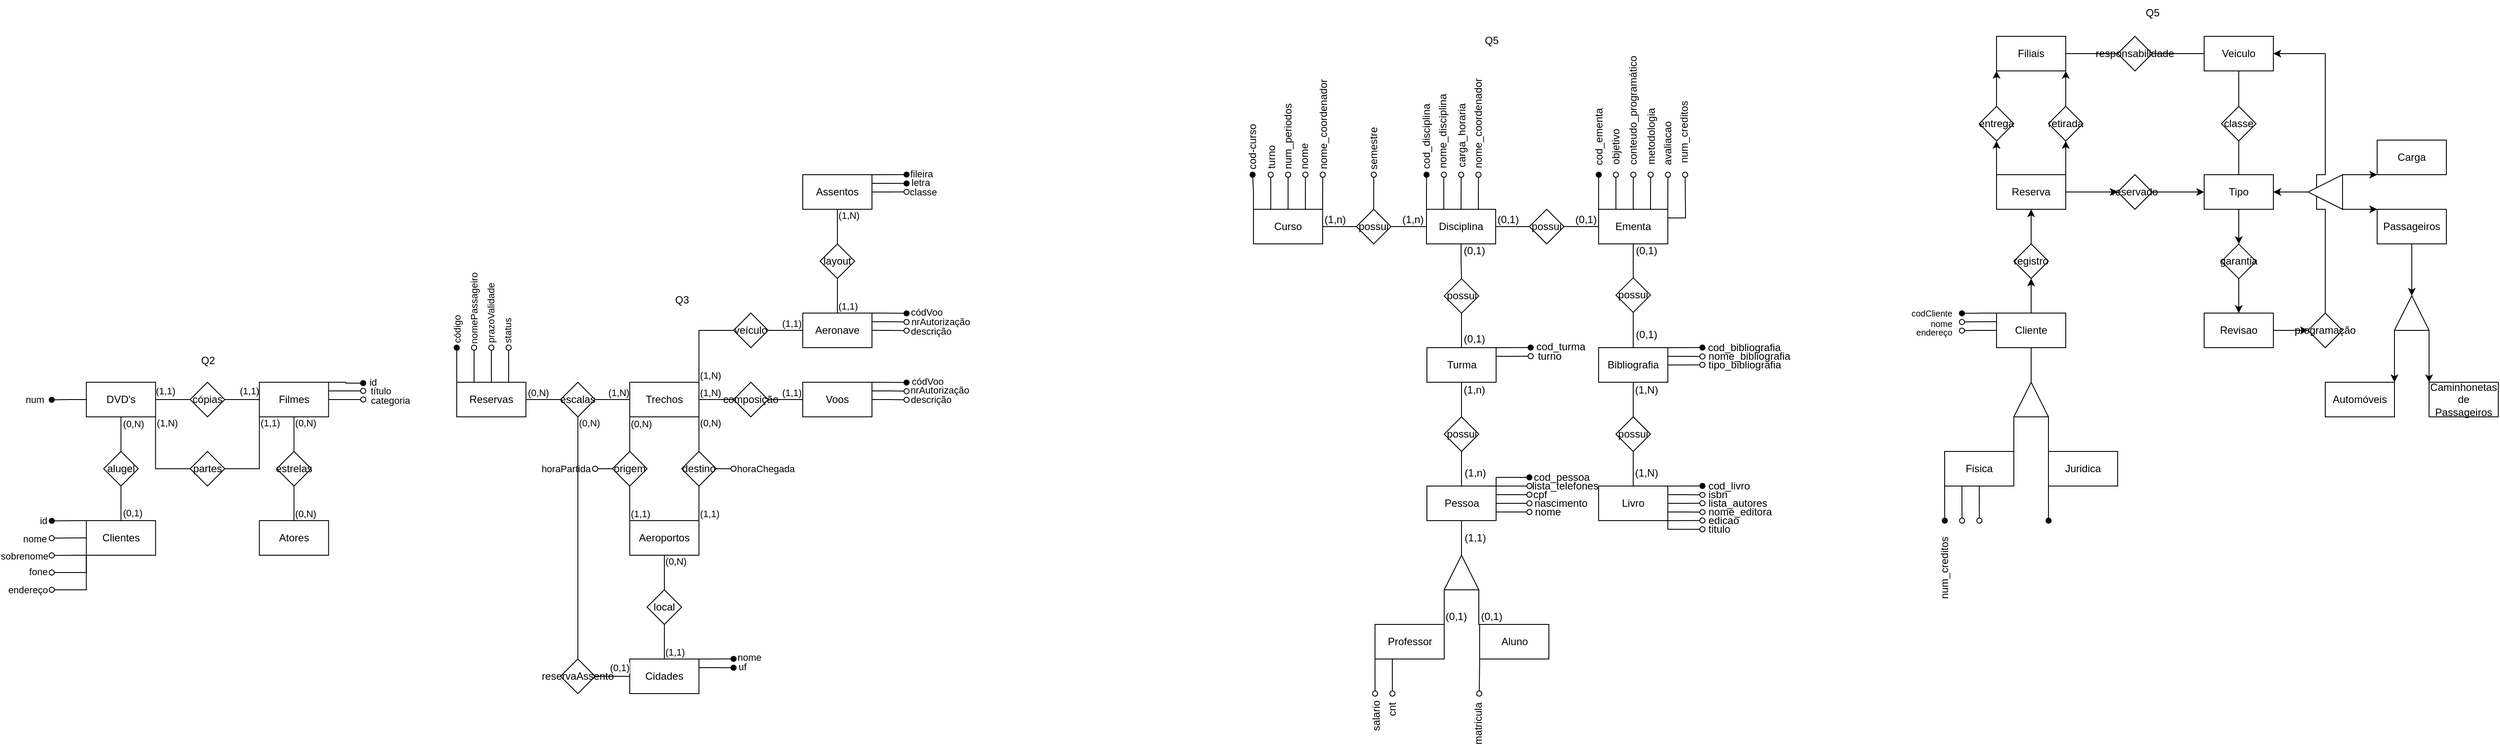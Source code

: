 <mxfile version="21.6.8" type="google">
  <diagram name="Página-1" id="gqyc-h6dpcwITPrxqJ1I">
    <mxGraphModel grid="1" page="1" gridSize="10" guides="1" tooltips="1" connect="1" arrows="1" fold="1" pageScale="1" pageWidth="827" pageHeight="1169" math="0" shadow="0">
      <root>
        <mxCell id="0" />
        <mxCell id="1" parent="0" />
        <mxCell id="tlFcWWUxmFW2IYCY2cbx-74" style="edgeStyle=orthogonalEdgeStyle;rounded=0;orthogonalLoop=1;jettySize=auto;html=1;exitX=0.5;exitY=0;exitDx=0;exitDy=0;entryX=1;entryY=0.5;entryDx=0;entryDy=0;" edge="1" parent="1" source="tlFcWWUxmFW2IYCY2cbx-72" target="tlFcWWUxmFW2IYCY2cbx-14">
          <mxGeometry relative="1" as="geometry">
            <Array as="points">
              <mxPoint x="2200" y="280" />
              <mxPoint x="2190" y="280" />
              <mxPoint x="2190" y="240" />
              <mxPoint x="2200" y="240" />
              <mxPoint x="2200" y="100" />
            </Array>
          </mxGeometry>
        </mxCell>
        <mxCell id="5y0ohWrcEvCJxOa1KYvN-12" style="edgeStyle=orthogonalEdgeStyle;rounded=0;orthogonalLoop=1;jettySize=auto;html=1;exitX=0;exitY=0.5;exitDx=0;exitDy=0;endArrow=oval;endFill=1;" edge="1" parent="1" source="5y0ohWrcEvCJxOa1KYvN-1">
          <mxGeometry relative="1" as="geometry">
            <mxPoint x="-428.17" y="500.276" as="targetPoint" />
          </mxGeometry>
        </mxCell>
        <mxCell id="5y0ohWrcEvCJxOa1KYvN-13" value="num" style="edgeLabel;html=1;align=center;verticalAlign=middle;resizable=0;points=[];" vertex="1" connectable="0" parent="5y0ohWrcEvCJxOa1KYvN-12">
          <mxGeometry x="0.174" y="-1" relative="1" as="geometry">
            <mxPoint x="-37" as="offset" />
          </mxGeometry>
        </mxCell>
        <mxCell id="5y0ohWrcEvCJxOa1KYvN-15" style="edgeStyle=orthogonalEdgeStyle;rounded=0;orthogonalLoop=1;jettySize=auto;html=1;exitX=1;exitY=0.5;exitDx=0;exitDy=0;entryX=0;entryY=0.5;entryDx=0;entryDy=0;endArrow=none;endFill=0;" edge="1" parent="1" source="5y0ohWrcEvCJxOa1KYvN-1" target="5y0ohWrcEvCJxOa1KYvN-14">
          <mxGeometry relative="1" as="geometry" />
        </mxCell>
        <mxCell id="5y0ohWrcEvCJxOa1KYvN-26" value="(1,1)" style="edgeLabel;html=1;align=center;verticalAlign=middle;resizable=0;points=[];" vertex="1" connectable="0" parent="5y0ohWrcEvCJxOa1KYvN-15">
          <mxGeometry x="0.375" y="-2" relative="1" as="geometry">
            <mxPoint x="-17" y="-12" as="offset" />
          </mxGeometry>
        </mxCell>
        <mxCell id="5y0ohWrcEvCJxOa1KYvN-35" style="edgeStyle=orthogonalEdgeStyle;rounded=0;orthogonalLoop=1;jettySize=auto;html=1;exitX=0.5;exitY=1;exitDx=0;exitDy=0;entryX=0.5;entryY=0;entryDx=0;entryDy=0;endArrow=none;endFill=0;" edge="1" parent="1" source="5y0ohWrcEvCJxOa1KYvN-1" target="5y0ohWrcEvCJxOa1KYvN-34">
          <mxGeometry relative="1" as="geometry" />
        </mxCell>
        <mxCell id="5y0ohWrcEvCJxOa1KYvN-48" value="(0,N)" style="edgeLabel;html=1;align=center;verticalAlign=middle;resizable=0;points=[];" vertex="1" connectable="0" parent="5y0ohWrcEvCJxOa1KYvN-35">
          <mxGeometry x="-0.15" relative="1" as="geometry">
            <mxPoint x="14" y="-9" as="offset" />
          </mxGeometry>
        </mxCell>
        <mxCell id="5y0ohWrcEvCJxOa1KYvN-1" value="DVD&#39;s" style="rounded=0;whiteSpace=wrap;html=1;" vertex="1" parent="1">
          <mxGeometry x="-388.17" y="480" width="80" height="40" as="geometry" />
        </mxCell>
        <mxCell id="5y0ohWrcEvCJxOa1KYvN-17" style="edgeStyle=orthogonalEdgeStyle;rounded=0;orthogonalLoop=1;jettySize=auto;html=1;exitX=1;exitY=0.5;exitDx=0;exitDy=0;entryX=0;entryY=0.5;entryDx=0;entryDy=0;endArrow=none;endFill=0;" edge="1" parent="1" source="5y0ohWrcEvCJxOa1KYvN-14" target="5y0ohWrcEvCJxOa1KYvN-16">
          <mxGeometry relative="1" as="geometry" />
        </mxCell>
        <mxCell id="5y0ohWrcEvCJxOa1KYvN-27" value="(1,1)" style="edgeLabel;html=1;align=center;verticalAlign=middle;resizable=0;points=[];" vertex="1" connectable="0" parent="5y0ohWrcEvCJxOa1KYvN-17">
          <mxGeometry x="-0.125" y="2" relative="1" as="geometry">
            <mxPoint x="10" y="-8" as="offset" />
          </mxGeometry>
        </mxCell>
        <mxCell id="5y0ohWrcEvCJxOa1KYvN-14" value="cópias" style="rhombus;whiteSpace=wrap;html=1;" vertex="1" parent="1">
          <mxGeometry x="-268.17" y="480" width="40" height="40" as="geometry" />
        </mxCell>
        <mxCell id="5y0ohWrcEvCJxOa1KYvN-20" style="edgeStyle=orthogonalEdgeStyle;rounded=0;orthogonalLoop=1;jettySize=auto;html=1;exitX=1;exitY=0;exitDx=0;exitDy=0;endArrow=oval;endFill=1;" edge="1" parent="1" source="5y0ohWrcEvCJxOa1KYvN-16">
          <mxGeometry relative="1" as="geometry">
            <mxPoint x="-68.17" y="481" as="targetPoint" />
            <Array as="points">
              <mxPoint x="-88.17" y="480" />
              <mxPoint x="-68.17" y="481" />
            </Array>
          </mxGeometry>
        </mxCell>
        <mxCell id="5y0ohWrcEvCJxOa1KYvN-21" value="id" style="edgeLabel;html=1;align=center;verticalAlign=middle;resizable=0;points=[];" vertex="1" connectable="0" parent="5y0ohWrcEvCJxOa1KYvN-20">
          <mxGeometry x="0.102" y="1" relative="1" as="geometry">
            <mxPoint x="29" as="offset" />
          </mxGeometry>
        </mxCell>
        <mxCell id="5y0ohWrcEvCJxOa1KYvN-22" style="edgeStyle=orthogonalEdgeStyle;rounded=0;orthogonalLoop=1;jettySize=auto;html=1;exitX=1;exitY=0.25;exitDx=0;exitDy=0;endArrow=oval;endFill=0;" edge="1" parent="1" source="5y0ohWrcEvCJxOa1KYvN-16">
          <mxGeometry relative="1" as="geometry">
            <mxPoint x="-68.17" y="490" as="targetPoint" />
          </mxGeometry>
        </mxCell>
        <mxCell id="5y0ohWrcEvCJxOa1KYvN-23" value="título" style="edgeLabel;html=1;align=center;verticalAlign=middle;resizable=0;points=[];" vertex="1" connectable="0" parent="5y0ohWrcEvCJxOa1KYvN-22">
          <mxGeometry x="0.901" relative="1" as="geometry">
            <mxPoint x="22" as="offset" />
          </mxGeometry>
        </mxCell>
        <mxCell id="5y0ohWrcEvCJxOa1KYvN-24" style="edgeStyle=orthogonalEdgeStyle;rounded=0;orthogonalLoop=1;jettySize=auto;html=1;exitX=1;exitY=0.5;exitDx=0;exitDy=0;endArrow=oval;endFill=0;" edge="1" parent="1" source="5y0ohWrcEvCJxOa1KYvN-16">
          <mxGeometry relative="1" as="geometry">
            <mxPoint x="-68.17" y="500" as="targetPoint" />
          </mxGeometry>
        </mxCell>
        <mxCell id="5y0ohWrcEvCJxOa1KYvN-25" value="categoria" style="edgeLabel;html=1;align=center;verticalAlign=middle;resizable=0;points=[];" vertex="1" connectable="0" parent="5y0ohWrcEvCJxOa1KYvN-24">
          <mxGeometry x="0.23" relative="1" as="geometry">
            <mxPoint x="46" as="offset" />
          </mxGeometry>
        </mxCell>
        <mxCell id="5y0ohWrcEvCJxOa1KYvN-30" style="edgeStyle=orthogonalEdgeStyle;rounded=0;orthogonalLoop=1;jettySize=auto;html=1;exitX=0.5;exitY=1;exitDx=0;exitDy=0;entryX=0.5;entryY=0;entryDx=0;entryDy=0;endArrow=none;endFill=0;" edge="1" parent="1" source="5y0ohWrcEvCJxOa1KYvN-16" target="5y0ohWrcEvCJxOa1KYvN-29">
          <mxGeometry relative="1" as="geometry" />
        </mxCell>
        <mxCell id="5y0ohWrcEvCJxOa1KYvN-32" value="(0,N)" style="edgeLabel;html=1;align=center;verticalAlign=middle;resizable=0;points=[];" vertex="1" connectable="0" parent="5y0ohWrcEvCJxOa1KYvN-30">
          <mxGeometry x="0.058" relative="1" as="geometry">
            <mxPoint x="13" y="-14" as="offset" />
          </mxGeometry>
        </mxCell>
        <mxCell id="5y0ohWrcEvCJxOa1KYvN-16" value="Filmes" style="rounded=0;whiteSpace=wrap;html=1;" vertex="1" parent="1">
          <mxGeometry x="-188.17" y="480" width="80" height="40" as="geometry" />
        </mxCell>
        <mxCell id="5y0ohWrcEvCJxOa1KYvN-28" value="Atores" style="rounded=0;whiteSpace=wrap;html=1;" vertex="1" parent="1">
          <mxGeometry x="-188.17" y="640" width="80" height="40" as="geometry" />
        </mxCell>
        <mxCell id="5y0ohWrcEvCJxOa1KYvN-31" style="edgeStyle=orthogonalEdgeStyle;rounded=0;orthogonalLoop=1;jettySize=auto;html=1;exitX=0.5;exitY=1;exitDx=0;exitDy=0;entryX=0.5;entryY=0;entryDx=0;entryDy=0;endArrow=none;endFill=0;" edge="1" parent="1" source="5y0ohWrcEvCJxOa1KYvN-29" target="5y0ohWrcEvCJxOa1KYvN-28">
          <mxGeometry relative="1" as="geometry" />
        </mxCell>
        <mxCell id="5y0ohWrcEvCJxOa1KYvN-33" value="(0,N)" style="edgeLabel;html=1;align=center;verticalAlign=middle;resizable=0;points=[];" vertex="1" connectable="0" parent="5y0ohWrcEvCJxOa1KYvN-31">
          <mxGeometry x="-0.525" relative="1" as="geometry">
            <mxPoint x="13" y="22" as="offset" />
          </mxGeometry>
        </mxCell>
        <mxCell id="5y0ohWrcEvCJxOa1KYvN-29" value="estrelas" style="rhombus;whiteSpace=wrap;html=1;" vertex="1" parent="1">
          <mxGeometry x="-168.17" y="560" width="40" height="40" as="geometry" />
        </mxCell>
        <mxCell id="5y0ohWrcEvCJxOa1KYvN-42" style="edgeStyle=orthogonalEdgeStyle;rounded=0;orthogonalLoop=1;jettySize=auto;html=1;exitX=0.5;exitY=1;exitDx=0;exitDy=0;entryX=0.5;entryY=0;entryDx=0;entryDy=0;endArrow=none;endFill=0;" edge="1" parent="1" source="5y0ohWrcEvCJxOa1KYvN-34" target="5y0ohWrcEvCJxOa1KYvN-36">
          <mxGeometry relative="1" as="geometry" />
        </mxCell>
        <mxCell id="5y0ohWrcEvCJxOa1KYvN-49" value="(0,1)" style="edgeLabel;html=1;align=center;verticalAlign=middle;resizable=0;points=[];" vertex="1" connectable="0" parent="5y0ohWrcEvCJxOa1KYvN-42">
          <mxGeometry x="-0.1" y="-3" relative="1" as="geometry">
            <mxPoint x="16" y="13" as="offset" />
          </mxGeometry>
        </mxCell>
        <mxCell id="5y0ohWrcEvCJxOa1KYvN-34" value="alugel" style="rhombus;whiteSpace=wrap;html=1;" vertex="1" parent="1">
          <mxGeometry x="-368.17" y="560" width="40" height="40" as="geometry" />
        </mxCell>
        <mxCell id="5y0ohWrcEvCJxOa1KYvN-37" style="edgeStyle=orthogonalEdgeStyle;rounded=0;orthogonalLoop=1;jettySize=auto;html=1;exitX=0;exitY=0;exitDx=0;exitDy=0;endArrow=oval;endFill=1;" edge="1" parent="1" source="5y0ohWrcEvCJxOa1KYvN-36">
          <mxGeometry relative="1" as="geometry">
            <mxPoint x="-428.17" y="640.294" as="targetPoint" />
            <Array as="points">
              <mxPoint x="-398.17" y="640" />
              <mxPoint x="-398.17" y="640" />
            </Array>
          </mxGeometry>
        </mxCell>
        <mxCell id="5y0ohWrcEvCJxOa1KYvN-43" value="id" style="edgeLabel;html=1;align=center;verticalAlign=middle;resizable=0;points=[];" vertex="1" connectable="0" parent="5y0ohWrcEvCJxOa1KYvN-37">
          <mxGeometry x="-0.018" y="-2" relative="1" as="geometry">
            <mxPoint x="-31" y="2" as="offset" />
          </mxGeometry>
        </mxCell>
        <mxCell id="5y0ohWrcEvCJxOa1KYvN-38" style="edgeStyle=orthogonalEdgeStyle;rounded=0;orthogonalLoop=1;jettySize=auto;html=1;exitX=0;exitY=0.5;exitDx=0;exitDy=0;endArrow=oval;endFill=0;" edge="1" parent="1" source="5y0ohWrcEvCJxOa1KYvN-36">
          <mxGeometry relative="1" as="geometry">
            <mxPoint x="-428.17" y="660.294" as="targetPoint" />
          </mxGeometry>
        </mxCell>
        <mxCell id="5y0ohWrcEvCJxOa1KYvN-44" value="nome" style="edgeLabel;html=1;align=center;verticalAlign=middle;resizable=0;points=[];" vertex="1" connectable="0" parent="5y0ohWrcEvCJxOa1KYvN-38">
          <mxGeometry x="0.683" y="2" relative="1" as="geometry">
            <mxPoint x="-26" y="-2" as="offset" />
          </mxGeometry>
        </mxCell>
        <mxCell id="5y0ohWrcEvCJxOa1KYvN-39" style="edgeStyle=orthogonalEdgeStyle;rounded=0;orthogonalLoop=1;jettySize=auto;html=1;exitX=0;exitY=1;exitDx=0;exitDy=0;endArrow=oval;endFill=0;" edge="1" parent="1" source="5y0ohWrcEvCJxOa1KYvN-36">
          <mxGeometry relative="1" as="geometry">
            <mxPoint x="-428.17" y="680.294" as="targetPoint" />
            <Array as="points">
              <mxPoint x="-398.17" y="680" />
              <mxPoint x="-398.17" y="680" />
            </Array>
          </mxGeometry>
        </mxCell>
        <mxCell id="5y0ohWrcEvCJxOa1KYvN-45" value="sobrenome" style="edgeLabel;html=1;align=center;verticalAlign=middle;resizable=0;points=[];" vertex="1" connectable="0" parent="5y0ohWrcEvCJxOa1KYvN-39">
          <mxGeometry x="0.964" y="-1" relative="1" as="geometry">
            <mxPoint x="-33" y="1" as="offset" />
          </mxGeometry>
        </mxCell>
        <mxCell id="5y0ohWrcEvCJxOa1KYvN-40" style="edgeStyle=orthogonalEdgeStyle;rounded=0;orthogonalLoop=1;jettySize=auto;html=1;exitX=0;exitY=1;exitDx=0;exitDy=0;endArrow=oval;endFill=0;" edge="1" parent="1" source="5y0ohWrcEvCJxOa1KYvN-36">
          <mxGeometry relative="1" as="geometry">
            <mxPoint x="-428.17" y="720" as="targetPoint" />
            <Array as="points">
              <mxPoint x="-388.17" y="720" />
            </Array>
          </mxGeometry>
        </mxCell>
        <mxCell id="5y0ohWrcEvCJxOa1KYvN-47" value="endereço" style="edgeLabel;html=1;align=center;verticalAlign=middle;resizable=0;points=[];" vertex="1" connectable="0" parent="5y0ohWrcEvCJxOa1KYvN-40">
          <mxGeometry x="0.511" relative="1" as="geometry">
            <mxPoint x="-48" as="offset" />
          </mxGeometry>
        </mxCell>
        <mxCell id="5y0ohWrcEvCJxOa1KYvN-41" style="edgeStyle=orthogonalEdgeStyle;rounded=0;orthogonalLoop=1;jettySize=auto;html=1;exitX=0;exitY=1;exitDx=0;exitDy=0;endArrow=oval;endFill=0;" edge="1" parent="1" source="5y0ohWrcEvCJxOa1KYvN-36">
          <mxGeometry relative="1" as="geometry">
            <mxPoint x="-428.17" y="700" as="targetPoint" />
            <Array as="points">
              <mxPoint x="-388.17" y="700" />
            </Array>
          </mxGeometry>
        </mxCell>
        <mxCell id="5y0ohWrcEvCJxOa1KYvN-46" value="fone" style="edgeLabel;html=1;align=center;verticalAlign=middle;resizable=0;points=[];" vertex="1" connectable="0" parent="5y0ohWrcEvCJxOa1KYvN-41">
          <mxGeometry x="0.786" y="-1" relative="1" as="geometry">
            <mxPoint x="-23" as="offset" />
          </mxGeometry>
        </mxCell>
        <mxCell id="5y0ohWrcEvCJxOa1KYvN-36" value="Clientes" style="rounded=0;whiteSpace=wrap;html=1;" vertex="1" parent="1">
          <mxGeometry x="-388.17" y="640" width="80" height="40" as="geometry" />
        </mxCell>
        <mxCell id="5y0ohWrcEvCJxOa1KYvN-51" style="edgeStyle=orthogonalEdgeStyle;rounded=0;orthogonalLoop=1;jettySize=auto;html=1;exitX=0;exitY=0.5;exitDx=0;exitDy=0;entryX=1;entryY=1;entryDx=0;entryDy=0;endArrow=none;endFill=0;" edge="1" parent="1" source="5y0ohWrcEvCJxOa1KYvN-50" target="5y0ohWrcEvCJxOa1KYvN-1">
          <mxGeometry relative="1" as="geometry" />
        </mxCell>
        <mxCell id="5y0ohWrcEvCJxOa1KYvN-53" value="(1,N)" style="edgeLabel;html=1;align=center;verticalAlign=middle;resizable=0;points=[];" vertex="1" connectable="0" parent="5y0ohWrcEvCJxOa1KYvN-51">
          <mxGeometry x="0.66" y="1" relative="1" as="geometry">
            <mxPoint x="14" y="-10" as="offset" />
          </mxGeometry>
        </mxCell>
        <mxCell id="5y0ohWrcEvCJxOa1KYvN-52" style="edgeStyle=orthogonalEdgeStyle;rounded=0;orthogonalLoop=1;jettySize=auto;html=1;exitX=1;exitY=0.5;exitDx=0;exitDy=0;entryX=0;entryY=1;entryDx=0;entryDy=0;endArrow=none;endFill=0;" edge="1" parent="1" source="5y0ohWrcEvCJxOa1KYvN-50" target="5y0ohWrcEvCJxOa1KYvN-16">
          <mxGeometry relative="1" as="geometry" />
        </mxCell>
        <mxCell id="5y0ohWrcEvCJxOa1KYvN-54" value="(1,1)" style="edgeLabel;html=1;align=center;verticalAlign=middle;resizable=0;points=[];" vertex="1" connectable="0" parent="5y0ohWrcEvCJxOa1KYvN-52">
          <mxGeometry x="0.7" y="-3" relative="1" as="geometry">
            <mxPoint x="9" y="-8" as="offset" />
          </mxGeometry>
        </mxCell>
        <mxCell id="5y0ohWrcEvCJxOa1KYvN-50" value="partes" style="rhombus;whiteSpace=wrap;html=1;" vertex="1" parent="1">
          <mxGeometry x="-268.17" y="560" width="40" height="40" as="geometry" />
        </mxCell>
        <mxCell id="5y0ohWrcEvCJxOa1KYvN-56" style="edgeStyle=orthogonalEdgeStyle;rounded=0;orthogonalLoop=1;jettySize=auto;html=1;exitX=0;exitY=0;exitDx=0;exitDy=0;endArrow=oval;endFill=1;" edge="1" parent="1" source="5y0ohWrcEvCJxOa1KYvN-55">
          <mxGeometry relative="1" as="geometry">
            <mxPoint x="40" y="440" as="targetPoint" />
          </mxGeometry>
        </mxCell>
        <mxCell id="5y0ohWrcEvCJxOa1KYvN-57" value="código" style="edgeLabel;html=1;align=center;verticalAlign=middle;resizable=0;points=[];rotation=-90;" vertex="1" connectable="0" parent="5y0ohWrcEvCJxOa1KYvN-56">
          <mxGeometry x="0.281" y="-2" relative="1" as="geometry">
            <mxPoint x="-2" y="-35" as="offset" />
          </mxGeometry>
        </mxCell>
        <mxCell id="5y0ohWrcEvCJxOa1KYvN-58" style="edgeStyle=orthogonalEdgeStyle;rounded=0;orthogonalLoop=1;jettySize=auto;html=1;exitX=0.25;exitY=0;exitDx=0;exitDy=0;endArrow=oval;endFill=0;" edge="1" parent="1" source="5y0ohWrcEvCJxOa1KYvN-55">
          <mxGeometry relative="1" as="geometry">
            <mxPoint x="60" y="440" as="targetPoint" />
          </mxGeometry>
        </mxCell>
        <mxCell id="5y0ohWrcEvCJxOa1KYvN-59" value="&lt;div&gt;nomePassageiro&lt;/div&gt;" style="edgeLabel;html=1;align=center;verticalAlign=middle;resizable=0;points=[];rotation=-90;" vertex="1" connectable="0" parent="5y0ohWrcEvCJxOa1KYvN-58">
          <mxGeometry x="0.57" y="-1" relative="1" as="geometry">
            <mxPoint x="-1" y="-54" as="offset" />
          </mxGeometry>
        </mxCell>
        <mxCell id="5y0ohWrcEvCJxOa1KYvN-64" style="edgeStyle=orthogonalEdgeStyle;rounded=0;orthogonalLoop=1;jettySize=auto;html=1;exitX=1;exitY=0.5;exitDx=0;exitDy=0;entryX=0;entryY=0.5;entryDx=0;entryDy=0;endArrow=none;endFill=0;" edge="1" parent="1" source="5y0ohWrcEvCJxOa1KYvN-55" target="5y0ohWrcEvCJxOa1KYvN-60">
          <mxGeometry relative="1" as="geometry" />
        </mxCell>
        <mxCell id="5y0ohWrcEvCJxOa1KYvN-68" value="(0,N)" style="edgeLabel;html=1;align=center;verticalAlign=middle;resizable=0;points=[];" vertex="1" connectable="0" parent="5y0ohWrcEvCJxOa1KYvN-64">
          <mxGeometry x="0.167" y="2" relative="1" as="geometry">
            <mxPoint x="-10" y="-6" as="offset" />
          </mxGeometry>
        </mxCell>
        <mxCell id="5y0ohWrcEvCJxOa1KYvN-112" style="edgeStyle=orthogonalEdgeStyle;rounded=0;orthogonalLoop=1;jettySize=auto;html=1;exitX=0.5;exitY=0;exitDx=0;exitDy=0;endArrow=oval;endFill=0;" edge="1" parent="1" source="5y0ohWrcEvCJxOa1KYvN-55">
          <mxGeometry relative="1" as="geometry">
            <mxPoint x="80" y="440" as="targetPoint" />
          </mxGeometry>
        </mxCell>
        <mxCell id="5y0ohWrcEvCJxOa1KYvN-113" style="edgeStyle=orthogonalEdgeStyle;rounded=0;orthogonalLoop=1;jettySize=auto;html=1;exitX=0.75;exitY=0;exitDx=0;exitDy=0;endArrow=oval;endFill=0;" edge="1" parent="1" source="5y0ohWrcEvCJxOa1KYvN-55">
          <mxGeometry relative="1" as="geometry">
            <mxPoint x="100" y="440" as="targetPoint" />
          </mxGeometry>
        </mxCell>
        <mxCell id="5y0ohWrcEvCJxOa1KYvN-55" value="Reservas" style="rounded=0;whiteSpace=wrap;html=1;" vertex="1" parent="1">
          <mxGeometry x="40" y="480" width="80" height="40" as="geometry" />
        </mxCell>
        <mxCell id="5y0ohWrcEvCJxOa1KYvN-65" style="edgeStyle=orthogonalEdgeStyle;rounded=0;orthogonalLoop=1;jettySize=auto;html=1;exitX=1;exitY=0.5;exitDx=0;exitDy=0;entryX=0;entryY=0.5;entryDx=0;entryDy=0;endArrow=none;endFill=0;" edge="1" parent="1" source="5y0ohWrcEvCJxOa1KYvN-60" target="5y0ohWrcEvCJxOa1KYvN-61">
          <mxGeometry relative="1" as="geometry" />
        </mxCell>
        <mxCell id="5y0ohWrcEvCJxOa1KYvN-69" value="(1,N)" style="edgeLabel;html=1;align=center;verticalAlign=middle;resizable=0;points=[];" vertex="1" connectable="0" parent="5y0ohWrcEvCJxOa1KYvN-65">
          <mxGeometry x="-0.125" y="-2" relative="1" as="geometry">
            <mxPoint x="9" y="-10" as="offset" />
          </mxGeometry>
        </mxCell>
        <mxCell id="5y0ohWrcEvCJxOa1KYvN-130" style="edgeStyle=orthogonalEdgeStyle;rounded=0;orthogonalLoop=1;jettySize=auto;html=1;exitX=1;exitY=0.5;exitDx=0;exitDy=0;entryX=0;entryY=0.5;entryDx=0;entryDy=0;endArrow=none;endFill=0;" edge="1" parent="1" source="5y0ohWrcEvCJxOa1KYvN-131" target="5y0ohWrcEvCJxOa1KYvN-88">
          <mxGeometry relative="1" as="geometry" />
        </mxCell>
        <mxCell id="5y0ohWrcEvCJxOa1KYvN-60" value="escalas" style="rhombus;whiteSpace=wrap;html=1;" vertex="1" parent="1">
          <mxGeometry x="160" y="480" width="40" height="40" as="geometry" />
        </mxCell>
        <mxCell id="5y0ohWrcEvCJxOa1KYvN-66" style="edgeStyle=orthogonalEdgeStyle;rounded=0;orthogonalLoop=1;jettySize=auto;html=1;exitX=1;exitY=0.5;exitDx=0;exitDy=0;entryX=0;entryY=0.5;entryDx=0;entryDy=0;endArrow=none;endFill=0;" edge="1" parent="1" source="5y0ohWrcEvCJxOa1KYvN-61" target="5y0ohWrcEvCJxOa1KYvN-62">
          <mxGeometry relative="1" as="geometry" />
        </mxCell>
        <mxCell id="5y0ohWrcEvCJxOa1KYvN-70" value="(1,N)" style="edgeLabel;html=1;align=center;verticalAlign=middle;resizable=0;points=[];" vertex="1" connectable="0" parent="5y0ohWrcEvCJxOa1KYvN-66">
          <mxGeometry x="-0.083" y="-3" relative="1" as="geometry">
            <mxPoint x="-6" y="-11" as="offset" />
          </mxGeometry>
        </mxCell>
        <mxCell id="5y0ohWrcEvCJxOa1KYvN-75" style="edgeStyle=orthogonalEdgeStyle;rounded=0;orthogonalLoop=1;jettySize=auto;html=1;exitX=0;exitY=1;exitDx=0;exitDy=0;entryX=0.5;entryY=0;entryDx=0;entryDy=0;endArrow=none;endFill=0;" edge="1" parent="1" source="5y0ohWrcEvCJxOa1KYvN-61" target="5y0ohWrcEvCJxOa1KYvN-73">
          <mxGeometry relative="1" as="geometry" />
        </mxCell>
        <mxCell id="5y0ohWrcEvCJxOa1KYvN-85" value="(0,N)" style="edgeLabel;html=1;align=center;verticalAlign=middle;resizable=0;points=[];" vertex="1" connectable="0" parent="5y0ohWrcEvCJxOa1KYvN-75">
          <mxGeometry x="-0.317" relative="1" as="geometry">
            <mxPoint x="13" y="-6" as="offset" />
          </mxGeometry>
        </mxCell>
        <mxCell id="5y0ohWrcEvCJxOa1KYvN-94" style="edgeStyle=orthogonalEdgeStyle;rounded=0;orthogonalLoop=1;jettySize=auto;html=1;exitX=1;exitY=0;exitDx=0;exitDy=0;entryX=0;entryY=0.5;entryDx=0;entryDy=0;endArrow=none;endFill=0;" edge="1" parent="1" source="5y0ohWrcEvCJxOa1KYvN-61" target="5y0ohWrcEvCJxOa1KYvN-93">
          <mxGeometry relative="1" as="geometry" />
        </mxCell>
        <mxCell id="5y0ohWrcEvCJxOa1KYvN-61" value="Trechos" style="rounded=0;whiteSpace=wrap;html=1;" vertex="1" parent="1">
          <mxGeometry x="240" y="480" width="80" height="40" as="geometry" />
        </mxCell>
        <mxCell id="5y0ohWrcEvCJxOa1KYvN-67" style="edgeStyle=orthogonalEdgeStyle;rounded=0;orthogonalLoop=1;jettySize=auto;html=1;exitX=1;exitY=0.5;exitDx=0;exitDy=0;entryX=0;entryY=0.5;entryDx=0;entryDy=0;endArrow=none;endFill=0;" edge="1" parent="1" source="5y0ohWrcEvCJxOa1KYvN-62" target="5y0ohWrcEvCJxOa1KYvN-63">
          <mxGeometry relative="1" as="geometry" />
        </mxCell>
        <mxCell id="5y0ohWrcEvCJxOa1KYvN-71" value="(1,1)" style="edgeLabel;html=1;align=center;verticalAlign=middle;resizable=0;points=[];" vertex="1" connectable="0" parent="5y0ohWrcEvCJxOa1KYvN-67">
          <mxGeometry x="0.292" y="-3" relative="1" as="geometry">
            <mxPoint x="1" y="-11" as="offset" />
          </mxGeometry>
        </mxCell>
        <mxCell id="5y0ohWrcEvCJxOa1KYvN-62" value="composição" style="rhombus;whiteSpace=wrap;html=1;" vertex="1" parent="1">
          <mxGeometry x="360" y="480" width="40" height="40" as="geometry" />
        </mxCell>
        <mxCell id="5y0ohWrcEvCJxOa1KYvN-99" style="edgeStyle=orthogonalEdgeStyle;rounded=0;orthogonalLoop=1;jettySize=auto;html=1;exitX=1;exitY=0;exitDx=0;exitDy=0;endArrow=oval;endFill=1;" edge="1" parent="1" source="5y0ohWrcEvCJxOa1KYvN-63">
          <mxGeometry relative="1" as="geometry">
            <mxPoint x="560" y="480.333" as="targetPoint" />
            <Array as="points">
              <mxPoint x="530" y="480" />
              <mxPoint x="530" y="480" />
            </Array>
          </mxGeometry>
        </mxCell>
        <mxCell id="5y0ohWrcEvCJxOa1KYvN-100" style="edgeStyle=orthogonalEdgeStyle;rounded=0;orthogonalLoop=1;jettySize=auto;html=1;exitX=1;exitY=0.25;exitDx=0;exitDy=0;endArrow=oval;endFill=0;" edge="1" parent="1" source="5y0ohWrcEvCJxOa1KYvN-63">
          <mxGeometry relative="1" as="geometry">
            <mxPoint x="560" y="490.333" as="targetPoint" />
          </mxGeometry>
        </mxCell>
        <mxCell id="5y0ohWrcEvCJxOa1KYvN-105" value="códVoo" style="edgeLabel;html=1;align=center;verticalAlign=middle;resizable=0;points=[];" vertex="1" connectable="0" parent="5y0ohWrcEvCJxOa1KYvN-100">
          <mxGeometry x="0.925" y="6" relative="1" as="geometry">
            <mxPoint x="25" y="-6" as="offset" />
          </mxGeometry>
        </mxCell>
        <mxCell id="5y0ohWrcEvCJxOa1KYvN-107" value="nrAutorização" style="edgeLabel;html=1;align=center;verticalAlign=middle;resizable=0;points=[];" vertex="1" connectable="0" parent="5y0ohWrcEvCJxOa1KYvN-100">
          <mxGeometry x="0.187" y="3" relative="1" as="geometry">
            <mxPoint x="55" y="1" as="offset" />
          </mxGeometry>
        </mxCell>
        <mxCell id="5y0ohWrcEvCJxOa1KYvN-101" style="edgeStyle=orthogonalEdgeStyle;rounded=0;orthogonalLoop=1;jettySize=auto;html=1;exitX=1;exitY=0.5;exitDx=0;exitDy=0;endArrow=oval;endFill=0;" edge="1" parent="1" source="5y0ohWrcEvCJxOa1KYvN-63">
          <mxGeometry relative="1" as="geometry">
            <mxPoint x="560" y="500.333" as="targetPoint" />
          </mxGeometry>
        </mxCell>
        <mxCell id="5y0ohWrcEvCJxOa1KYvN-63" value="Voos" style="rounded=0;whiteSpace=wrap;html=1;" vertex="1" parent="1">
          <mxGeometry x="440" y="480" width="80" height="40" as="geometry" />
        </mxCell>
        <mxCell id="5y0ohWrcEvCJxOa1KYvN-72" value="Aeroportos" style="rounded=0;whiteSpace=wrap;html=1;" vertex="1" parent="1">
          <mxGeometry x="240" y="640" width="80" height="40" as="geometry" />
        </mxCell>
        <mxCell id="5y0ohWrcEvCJxOa1KYvN-76" style="edgeStyle=orthogonalEdgeStyle;rounded=0;orthogonalLoop=1;jettySize=auto;html=1;exitX=0.5;exitY=1;exitDx=0;exitDy=0;entryX=0;entryY=0;entryDx=0;entryDy=0;endArrow=none;endFill=0;" edge="1" parent="1" source="5y0ohWrcEvCJxOa1KYvN-73" target="5y0ohWrcEvCJxOa1KYvN-72">
          <mxGeometry relative="1" as="geometry" />
        </mxCell>
        <mxCell id="5y0ohWrcEvCJxOa1KYvN-79" value="(1,1)" style="edgeLabel;html=1;align=center;verticalAlign=middle;resizable=0;points=[];" vertex="1" connectable="0" parent="5y0ohWrcEvCJxOa1KYvN-76">
          <mxGeometry x="0.225" y="2" relative="1" as="geometry">
            <mxPoint x="10" y="7" as="offset" />
          </mxGeometry>
        </mxCell>
        <mxCell id="5y0ohWrcEvCJxOa1KYvN-81" style="edgeStyle=orthogonalEdgeStyle;rounded=0;orthogonalLoop=1;jettySize=auto;html=1;exitX=0;exitY=0.5;exitDx=0;exitDy=0;endArrow=oval;endFill=0;" edge="1" parent="1" source="5y0ohWrcEvCJxOa1KYvN-73">
          <mxGeometry relative="1" as="geometry">
            <mxPoint x="200" y="580.333" as="targetPoint" />
          </mxGeometry>
        </mxCell>
        <mxCell id="5y0ohWrcEvCJxOa1KYvN-82" value="horaPartida" style="edgeLabel;html=1;align=center;verticalAlign=middle;resizable=0;points=[];" vertex="1" connectable="0" parent="5y0ohWrcEvCJxOa1KYvN-81">
          <mxGeometry x="-0.016" y="-1" relative="1" as="geometry">
            <mxPoint x="-44" y="1" as="offset" />
          </mxGeometry>
        </mxCell>
        <mxCell id="5y0ohWrcEvCJxOa1KYvN-73" value="origem" style="rhombus;whiteSpace=wrap;html=1;" vertex="1" parent="1">
          <mxGeometry x="220" y="560" width="40" height="40" as="geometry" />
        </mxCell>
        <mxCell id="5y0ohWrcEvCJxOa1KYvN-77" style="edgeStyle=orthogonalEdgeStyle;rounded=0;orthogonalLoop=1;jettySize=auto;html=1;exitX=0.5;exitY=1;exitDx=0;exitDy=0;entryX=1;entryY=0;entryDx=0;entryDy=0;endArrow=none;endFill=0;" edge="1" parent="1" source="5y0ohWrcEvCJxOa1KYvN-74" target="5y0ohWrcEvCJxOa1KYvN-72">
          <mxGeometry relative="1" as="geometry" />
        </mxCell>
        <mxCell id="5y0ohWrcEvCJxOa1KYvN-80" value="(1,1)" style="edgeLabel;html=1;align=center;verticalAlign=middle;resizable=0;points=[];" vertex="1" connectable="0" parent="5y0ohWrcEvCJxOa1KYvN-77">
          <mxGeometry x="0.392" y="-1" relative="1" as="geometry">
            <mxPoint x="13" y="4" as="offset" />
          </mxGeometry>
        </mxCell>
        <mxCell id="5y0ohWrcEvCJxOa1KYvN-78" style="edgeStyle=orthogonalEdgeStyle;rounded=0;orthogonalLoop=1;jettySize=auto;html=1;exitX=0.5;exitY=0;exitDx=0;exitDy=0;entryX=1;entryY=1;entryDx=0;entryDy=0;endArrow=none;endFill=0;" edge="1" parent="1" source="5y0ohWrcEvCJxOa1KYvN-74" target="5y0ohWrcEvCJxOa1KYvN-61">
          <mxGeometry relative="1" as="geometry" />
        </mxCell>
        <mxCell id="5y0ohWrcEvCJxOa1KYvN-83" style="edgeStyle=orthogonalEdgeStyle;rounded=0;orthogonalLoop=1;jettySize=auto;html=1;exitX=1;exitY=0.5;exitDx=0;exitDy=0;endArrow=oval;endFill=0;" edge="1" parent="1" source="5y0ohWrcEvCJxOa1KYvN-74">
          <mxGeometry relative="1" as="geometry">
            <mxPoint x="360" y="580.333" as="targetPoint" />
          </mxGeometry>
        </mxCell>
        <mxCell id="5y0ohWrcEvCJxOa1KYvN-84" value="horaChegada" style="edgeLabel;html=1;align=center;verticalAlign=middle;resizable=0;points=[];" vertex="1" connectable="0" parent="5y0ohWrcEvCJxOa1KYvN-83">
          <mxGeometry x="0.803" y="-1" relative="1" as="geometry">
            <mxPoint x="38" y="-1" as="offset" />
          </mxGeometry>
        </mxCell>
        <mxCell id="5y0ohWrcEvCJxOa1KYvN-74" value="destino" style="rhombus;whiteSpace=wrap;html=1;" vertex="1" parent="1">
          <mxGeometry x="300" y="560" width="40" height="40" as="geometry" />
        </mxCell>
        <mxCell id="5y0ohWrcEvCJxOa1KYvN-86" value="(0,N)" style="edgeLabel;html=1;align=center;verticalAlign=middle;resizable=0;points=[];" vertex="1" connectable="0" parent="1">
          <mxGeometry x="333" y="527.003" as="geometry" />
        </mxCell>
        <mxCell id="5y0ohWrcEvCJxOa1KYvN-89" style="edgeStyle=orthogonalEdgeStyle;rounded=0;orthogonalLoop=1;jettySize=auto;html=1;exitX=0.5;exitY=1;exitDx=0;exitDy=0;entryX=0.5;entryY=0;entryDx=0;entryDy=0;endArrow=none;endFill=0;" edge="1" parent="1" source="5y0ohWrcEvCJxOa1KYvN-87" target="5y0ohWrcEvCJxOa1KYvN-88">
          <mxGeometry relative="1" as="geometry" />
        </mxCell>
        <mxCell id="5y0ohWrcEvCJxOa1KYvN-90" style="edgeStyle=orthogonalEdgeStyle;rounded=0;orthogonalLoop=1;jettySize=auto;html=1;exitX=0.5;exitY=0;exitDx=0;exitDy=0;entryX=0.5;entryY=1;entryDx=0;entryDy=0;endArrow=none;endFill=0;" edge="1" parent="1" source="5y0ohWrcEvCJxOa1KYvN-87" target="5y0ohWrcEvCJxOa1KYvN-72">
          <mxGeometry relative="1" as="geometry" />
        </mxCell>
        <mxCell id="5y0ohWrcEvCJxOa1KYvN-87" value="local" style="rhombus;whiteSpace=wrap;html=1;" vertex="1" parent="1">
          <mxGeometry x="260" y="720" width="40" height="40" as="geometry" />
        </mxCell>
        <mxCell id="5y0ohWrcEvCJxOa1KYvN-126" style="edgeStyle=orthogonalEdgeStyle;rounded=0;orthogonalLoop=1;jettySize=auto;html=1;exitX=1;exitY=0;exitDx=0;exitDy=0;endArrow=oval;endFill=1;" edge="1" parent="1" source="5y0ohWrcEvCJxOa1KYvN-88">
          <mxGeometry relative="1" as="geometry">
            <mxPoint x="360" y="799.818" as="targetPoint" />
            <Array as="points">
              <mxPoint x="330" y="800" />
              <mxPoint x="330" y="800" />
            </Array>
          </mxGeometry>
        </mxCell>
        <mxCell id="5y0ohWrcEvCJxOa1KYvN-128" value="nome" style="edgeLabel;html=1;align=center;verticalAlign=middle;resizable=0;points=[];" vertex="1" connectable="0" parent="5y0ohWrcEvCJxOa1KYvN-126">
          <mxGeometry x="0.622" y="-2" relative="1" as="geometry">
            <mxPoint x="25" y="-4" as="offset" />
          </mxGeometry>
        </mxCell>
        <mxCell id="5y0ohWrcEvCJxOa1KYvN-127" style="edgeStyle=orthogonalEdgeStyle;rounded=0;orthogonalLoop=1;jettySize=auto;html=1;exitX=1;exitY=0.25;exitDx=0;exitDy=0;endArrow=oval;endFill=1;" edge="1" parent="1" source="5y0ohWrcEvCJxOa1KYvN-88">
          <mxGeometry relative="1" as="geometry">
            <mxPoint x="360" y="810.121" as="targetPoint" />
          </mxGeometry>
        </mxCell>
        <mxCell id="5y0ohWrcEvCJxOa1KYvN-129" value="uf" style="edgeLabel;html=1;align=center;verticalAlign=middle;resizable=0;points=[];" vertex="1" connectable="0" parent="5y0ohWrcEvCJxOa1KYvN-127">
          <mxGeometry x="0.566" y="-2" relative="1" as="geometry">
            <mxPoint x="18" y="-4" as="offset" />
          </mxGeometry>
        </mxCell>
        <mxCell id="5y0ohWrcEvCJxOa1KYvN-88" value="Cidades" style="rounded=0;whiteSpace=wrap;html=1;" vertex="1" parent="1">
          <mxGeometry x="240" y="800" width="80" height="40" as="geometry" />
        </mxCell>
        <mxCell id="5y0ohWrcEvCJxOa1KYvN-91" value="(1,1)" style="edgeLabel;html=1;align=center;verticalAlign=middle;resizable=0;points=[];" vertex="1" connectable="0" parent="1">
          <mxGeometry x="292.0" y="791.25" as="geometry" />
        </mxCell>
        <mxCell id="5y0ohWrcEvCJxOa1KYvN-92" value="(0,N)" style="edgeLabel;html=1;align=center;verticalAlign=middle;resizable=0;points=[];" vertex="1" connectable="0" parent="1">
          <mxGeometry x="293" y="686.753" as="geometry" />
        </mxCell>
        <mxCell id="5y0ohWrcEvCJxOa1KYvN-97" style="edgeStyle=orthogonalEdgeStyle;rounded=0;orthogonalLoop=1;jettySize=auto;html=1;exitX=1;exitY=0.5;exitDx=0;exitDy=0;entryX=0;entryY=0.5;entryDx=0;entryDy=0;endArrow=none;endFill=0;" edge="1" parent="1" source="5y0ohWrcEvCJxOa1KYvN-93" target="5y0ohWrcEvCJxOa1KYvN-95">
          <mxGeometry relative="1" as="geometry" />
        </mxCell>
        <mxCell id="5y0ohWrcEvCJxOa1KYvN-93" value="veículo" style="rhombus;whiteSpace=wrap;html=1;" vertex="1" parent="1">
          <mxGeometry x="360" y="400" width="40" height="40" as="geometry" />
        </mxCell>
        <mxCell id="5y0ohWrcEvCJxOa1KYvN-102" style="edgeStyle=orthogonalEdgeStyle;rounded=0;orthogonalLoop=1;jettySize=auto;html=1;exitX=1;exitY=0;exitDx=0;exitDy=0;endArrow=oval;endFill=1;" edge="1" parent="1" source="5y0ohWrcEvCJxOa1KYvN-95">
          <mxGeometry relative="1" as="geometry">
            <mxPoint x="560" y="400.333" as="targetPoint" />
            <Array as="points">
              <mxPoint x="530" y="400" />
              <mxPoint x="530" y="400" />
            </Array>
          </mxGeometry>
        </mxCell>
        <mxCell id="5y0ohWrcEvCJxOa1KYvN-103" style="edgeStyle=orthogonalEdgeStyle;rounded=0;orthogonalLoop=1;jettySize=auto;html=1;exitX=1;exitY=0.25;exitDx=0;exitDy=0;endArrow=oval;endFill=0;" edge="1" parent="1" source="5y0ohWrcEvCJxOa1KYvN-95">
          <mxGeometry relative="1" as="geometry">
            <mxPoint x="560" y="410.333" as="targetPoint" />
          </mxGeometry>
        </mxCell>
        <mxCell id="5y0ohWrcEvCJxOa1KYvN-104" style="edgeStyle=orthogonalEdgeStyle;rounded=0;orthogonalLoop=1;jettySize=auto;html=1;exitX=1;exitY=0.5;exitDx=0;exitDy=0;endArrow=oval;endFill=0;" edge="1" parent="1" source="5y0ohWrcEvCJxOa1KYvN-95">
          <mxGeometry relative="1" as="geometry">
            <mxPoint x="560" y="420.333" as="targetPoint" />
          </mxGeometry>
        </mxCell>
        <mxCell id="5y0ohWrcEvCJxOa1KYvN-117" style="edgeStyle=orthogonalEdgeStyle;rounded=0;orthogonalLoop=1;jettySize=auto;html=1;exitX=0.5;exitY=0;exitDx=0;exitDy=0;entryX=0.5;entryY=1;entryDx=0;entryDy=0;endArrow=none;endFill=0;" edge="1" parent="1" source="5y0ohWrcEvCJxOa1KYvN-95" target="5y0ohWrcEvCJxOa1KYvN-118">
          <mxGeometry relative="1" as="geometry" />
        </mxCell>
        <mxCell id="5y0ohWrcEvCJxOa1KYvN-95" value="Aeronave" style="rounded=0;whiteSpace=wrap;html=1;" vertex="1" parent="1">
          <mxGeometry x="440" y="400" width="80" height="40" as="geometry" />
        </mxCell>
        <mxCell id="5y0ohWrcEvCJxOa1KYvN-96" value="(1,N)" style="edgeLabel;html=1;align=center;verticalAlign=middle;resizable=0;points=[];" vertex="1" connectable="0" parent="1">
          <mxGeometry x="333.003" y="472" as="geometry" />
        </mxCell>
        <mxCell id="5y0ohWrcEvCJxOa1KYvN-98" value="(1,1)" style="edgeLabel;html=1;align=center;verticalAlign=middle;resizable=0;points=[];" vertex="1" connectable="0" parent="1">
          <mxGeometry x="427.003" y="412" as="geometry" />
        </mxCell>
        <mxCell id="5y0ohWrcEvCJxOa1KYvN-108" value="descrição" style="edgeLabel;html=1;align=center;verticalAlign=middle;resizable=0;points=[];" vertex="1" connectable="0" parent="1">
          <mxGeometry x="575.997" y="504.001" as="geometry">
            <mxPoint x="12" y="-4" as="offset" />
          </mxGeometry>
        </mxCell>
        <mxCell id="5y0ohWrcEvCJxOa1KYvN-109" value="códVoo" style="edgeLabel;html=1;align=center;verticalAlign=middle;resizable=0;points=[];" vertex="1" connectable="0" parent="1">
          <mxGeometry x="583.178" y="399.187" as="geometry" />
        </mxCell>
        <mxCell id="5y0ohWrcEvCJxOa1KYvN-110" value="nrAutorização" style="edgeLabel;html=1;align=center;verticalAlign=middle;resizable=0;points=[];" vertex="1" connectable="0" parent="1">
          <mxGeometry x="598.257" y="409.561" as="geometry" />
        </mxCell>
        <mxCell id="5y0ohWrcEvCJxOa1KYvN-111" value="descrição" style="edgeLabel;html=1;align=center;verticalAlign=middle;resizable=0;points=[];" vertex="1" connectable="0" parent="1">
          <mxGeometry x="575.997" y="424.811" as="geometry">
            <mxPoint x="12" y="-4" as="offset" />
          </mxGeometry>
        </mxCell>
        <mxCell id="5y0ohWrcEvCJxOa1KYvN-114" value="prazoValidade" style="edgeLabel;html=1;align=center;verticalAlign=middle;resizable=0;points=[];rotation=-90;" vertex="1" connectable="0" parent="1">
          <mxGeometry x="79.001" y="400.192" as="geometry" />
        </mxCell>
        <mxCell id="5y0ohWrcEvCJxOa1KYvN-115" value="status" style="edgeLabel;html=1;align=center;verticalAlign=middle;resizable=0;points=[];rotation=-90;" vertex="1" connectable="0" parent="1">
          <mxGeometry x="99.001" y="420.562" as="geometry" />
        </mxCell>
        <mxCell id="5y0ohWrcEvCJxOa1KYvN-120" style="edgeStyle=orthogonalEdgeStyle;rounded=0;orthogonalLoop=1;jettySize=auto;html=1;exitX=1;exitY=0;exitDx=0;exitDy=0;endArrow=oval;endFill=1;" edge="1" parent="1" source="5y0ohWrcEvCJxOa1KYvN-116">
          <mxGeometry relative="1" as="geometry">
            <mxPoint x="560" y="239.818" as="targetPoint" />
            <Array as="points">
              <mxPoint x="530" y="240" />
              <mxPoint x="530" y="240" />
            </Array>
          </mxGeometry>
        </mxCell>
        <mxCell id="5y0ohWrcEvCJxOa1KYvN-123" value="fileira" style="edgeLabel;html=1;align=center;verticalAlign=middle;resizable=0;points=[];" vertex="1" connectable="0" parent="5y0ohWrcEvCJxOa1KYvN-120">
          <mxGeometry x="0.531" y="-1" relative="1" as="geometry">
            <mxPoint x="26" y="-2" as="offset" />
          </mxGeometry>
        </mxCell>
        <mxCell id="5y0ohWrcEvCJxOa1KYvN-121" style="edgeStyle=orthogonalEdgeStyle;rounded=0;orthogonalLoop=1;jettySize=auto;html=1;exitX=1;exitY=0.5;exitDx=0;exitDy=0;endArrow=oval;endFill=0;" edge="1" parent="1" source="5y0ohWrcEvCJxOa1KYvN-116">
          <mxGeometry relative="1" as="geometry">
            <mxPoint x="560" y="259.818" as="targetPoint" />
          </mxGeometry>
        </mxCell>
        <mxCell id="5y0ohWrcEvCJxOa1KYvN-125" value="classe" style="edgeLabel;html=1;align=center;verticalAlign=middle;resizable=0;points=[];" vertex="1" connectable="0" parent="5y0ohWrcEvCJxOa1KYvN-121">
          <mxGeometry x="0.896" y="-2" relative="1" as="geometry">
            <mxPoint x="21" y="-2" as="offset" />
          </mxGeometry>
        </mxCell>
        <mxCell id="5y0ohWrcEvCJxOa1KYvN-122" style="edgeStyle=orthogonalEdgeStyle;rounded=0;orthogonalLoop=1;jettySize=auto;html=1;exitX=1;exitY=0.25;exitDx=0;exitDy=0;endArrow=oval;endFill=1;" edge="1" parent="1" source="5y0ohWrcEvCJxOa1KYvN-116">
          <mxGeometry relative="1" as="geometry">
            <mxPoint x="560" y="250.121" as="targetPoint" />
          </mxGeometry>
        </mxCell>
        <mxCell id="5y0ohWrcEvCJxOa1KYvN-124" value="letra" style="edgeLabel;html=1;align=center;verticalAlign=middle;resizable=0;points=[];" vertex="1" connectable="0" parent="5y0ohWrcEvCJxOa1KYvN-122">
          <mxGeometry x="0.029" y="-2" relative="1" as="geometry">
            <mxPoint x="35" y="-4" as="offset" />
          </mxGeometry>
        </mxCell>
        <mxCell id="5y0ohWrcEvCJxOa1KYvN-116" value="Assentos" style="rounded=0;whiteSpace=wrap;html=1;" vertex="1" parent="1">
          <mxGeometry x="440" y="240" width="80" height="40" as="geometry" />
        </mxCell>
        <mxCell id="5y0ohWrcEvCJxOa1KYvN-119" style="edgeStyle=orthogonalEdgeStyle;rounded=0;orthogonalLoop=1;jettySize=auto;html=1;exitX=0.5;exitY=0;exitDx=0;exitDy=0;entryX=0.5;entryY=1;entryDx=0;entryDy=0;endArrow=none;endFill=0;" edge="1" parent="1" source="5y0ohWrcEvCJxOa1KYvN-118" target="5y0ohWrcEvCJxOa1KYvN-116">
          <mxGeometry relative="1" as="geometry" />
        </mxCell>
        <mxCell id="5y0ohWrcEvCJxOa1KYvN-118" value="layout" style="rhombus;whiteSpace=wrap;html=1;" vertex="1" parent="1">
          <mxGeometry x="460" y="320" width="40" height="40" as="geometry" />
        </mxCell>
        <mxCell id="5y0ohWrcEvCJxOa1KYvN-132" value="" style="edgeStyle=orthogonalEdgeStyle;rounded=0;orthogonalLoop=1;jettySize=auto;html=1;exitX=0.5;exitY=1;exitDx=0;exitDy=0;entryX=0.5;entryY=0;entryDx=0;entryDy=0;endArrow=none;endFill=0;" edge="1" parent="1" source="5y0ohWrcEvCJxOa1KYvN-60" target="5y0ohWrcEvCJxOa1KYvN-131">
          <mxGeometry relative="1" as="geometry">
            <mxPoint x="180" y="520" as="sourcePoint" />
            <mxPoint x="240" y="820" as="targetPoint" />
          </mxGeometry>
        </mxCell>
        <mxCell id="5y0ohWrcEvCJxOa1KYvN-131" value="&lt;div&gt;reservaAssento&lt;/div&gt;" style="rhombus;whiteSpace=wrap;html=1;" vertex="1" parent="1">
          <mxGeometry x="160" y="800" width="40" height="40" as="geometry" />
        </mxCell>
        <mxCell id="5y0ohWrcEvCJxOa1KYvN-133" value="(0,N)" style="edgeLabel;html=1;align=center;verticalAlign=middle;resizable=0;points=[];" vertex="1" connectable="0" parent="1">
          <mxGeometry x="193.004" y="527" as="geometry" />
        </mxCell>
        <mxCell id="5y0ohWrcEvCJxOa1KYvN-134" value="(0,1)" style="edgeLabel;html=1;align=center;verticalAlign=middle;resizable=0;points=[];" vertex="1" connectable="0" parent="1">
          <mxGeometry x="228.0" y="810" as="geometry" />
        </mxCell>
        <mxCell id="5y0ohWrcEvCJxOa1KYvN-135" value="(1,1)" style="edgeLabel;html=1;align=center;verticalAlign=middle;resizable=0;points=[];" vertex="1" connectable="0" parent="1">
          <mxGeometry x="434.003" y="423.56" as="geometry">
            <mxPoint x="58" y="-32" as="offset" />
          </mxGeometry>
        </mxCell>
        <mxCell id="5y0ohWrcEvCJxOa1KYvN-136" value="(1,N)" style="edgeLabel;html=1;align=center;verticalAlign=middle;resizable=0;points=[];" vertex="1" connectable="0" parent="1">
          <mxGeometry x="493.001" y="287" as="geometry" />
        </mxCell>
        <mxCell id="LQ6-OslNXzIU4j5JhFu2-1" value="Q2" style="text;html=1;align=center;verticalAlign=middle;resizable=0;points=[];autosize=1;strokeColor=none;fillColor=none;" vertex="1" parent="1">
          <mxGeometry x="-268.17" y="440" width="40" height="30" as="geometry" />
        </mxCell>
        <mxCell id="LQ6-OslNXzIU4j5JhFu2-2" value="Q3" style="text;html=1;align=center;verticalAlign=middle;resizable=0;points=[];autosize=1;strokeColor=none;fillColor=none;" vertex="1" parent="1">
          <mxGeometry x="280" y="370.19" width="40" height="30" as="geometry" />
        </mxCell>
        <mxCell id="LQ6-OslNXzIU4j5JhFu2-23" style="edgeStyle=orthogonalEdgeStyle;rounded=0;orthogonalLoop=1;jettySize=auto;html=1;exitX=1;exitY=0.5;exitDx=0;exitDy=0;entryX=0;entryY=0.5;entryDx=0;entryDy=0;endArrow=none;endFill=0;" edge="1" parent="1" source="LQ6-OslNXzIU4j5JhFu2-3" target="LQ6-OslNXzIU4j5JhFu2-6">
          <mxGeometry relative="1" as="geometry" />
        </mxCell>
        <mxCell id="LQ6-OslNXzIU4j5JhFu2-42" style="edgeStyle=orthogonalEdgeStyle;rounded=0;orthogonalLoop=1;jettySize=auto;html=1;exitX=0;exitY=0;exitDx=0;exitDy=0;endArrow=oval;endFill=1;" edge="1" parent="1" source="LQ6-OslNXzIU4j5JhFu2-3">
          <mxGeometry relative="1" as="geometry">
            <mxPoint x="960" y="240" as="targetPoint" />
          </mxGeometry>
        </mxCell>
        <mxCell id="LQ6-OslNXzIU4j5JhFu2-43" style="edgeStyle=orthogonalEdgeStyle;rounded=0;orthogonalLoop=1;jettySize=auto;html=1;exitX=0.25;exitY=0;exitDx=0;exitDy=0;endArrow=oval;endFill=0;" edge="1" parent="1" source="LQ6-OslNXzIU4j5JhFu2-3">
          <mxGeometry relative="1" as="geometry">
            <mxPoint x="981" y="240" as="targetPoint" />
          </mxGeometry>
        </mxCell>
        <mxCell id="LQ6-OslNXzIU4j5JhFu2-44" style="edgeStyle=orthogonalEdgeStyle;rounded=0;orthogonalLoop=1;jettySize=auto;html=1;exitX=0.5;exitY=0;exitDx=0;exitDy=0;endArrow=oval;endFill=0;" edge="1" parent="1" source="LQ6-OslNXzIU4j5JhFu2-3">
          <mxGeometry relative="1" as="geometry">
            <mxPoint x="1001.03" y="240" as="targetPoint" />
          </mxGeometry>
        </mxCell>
        <mxCell id="LQ6-OslNXzIU4j5JhFu2-45" style="edgeStyle=orthogonalEdgeStyle;rounded=0;orthogonalLoop=1;jettySize=auto;html=1;exitX=0.75;exitY=0;exitDx=0;exitDy=0;endArrow=oval;endFill=0;" edge="1" parent="1" source="LQ6-OslNXzIU4j5JhFu2-3">
          <mxGeometry relative="1" as="geometry">
            <mxPoint x="1021.03" y="240" as="targetPoint" />
          </mxGeometry>
        </mxCell>
        <mxCell id="LQ6-OslNXzIU4j5JhFu2-61" style="edgeStyle=orthogonalEdgeStyle;rounded=0;orthogonalLoop=1;jettySize=auto;html=1;exitX=1;exitY=0;exitDx=0;exitDy=0;endArrow=oval;endFill=0;" edge="1" parent="1" source="LQ6-OslNXzIU4j5JhFu2-3">
          <mxGeometry relative="1" as="geometry">
            <mxPoint x="1041.105" y="240" as="targetPoint" />
          </mxGeometry>
        </mxCell>
        <mxCell id="LQ6-OslNXzIU4j5JhFu2-3" value="&lt;div&gt;Curso&lt;/div&gt;" style="rounded=0;whiteSpace=wrap;html=1;" vertex="1" parent="1">
          <mxGeometry x="961" y="280" width="80" height="40" as="geometry" />
        </mxCell>
        <mxCell id="LQ6-OslNXzIU4j5JhFu2-33" style="edgeStyle=orthogonalEdgeStyle;rounded=0;orthogonalLoop=1;jettySize=auto;html=1;exitX=1;exitY=0.5;exitDx=0;exitDy=0;entryX=0;entryY=0.5;entryDx=0;entryDy=0;endArrow=none;endFill=0;" edge="1" parent="1" source="LQ6-OslNXzIU4j5JhFu2-5" target="LQ6-OslNXzIU4j5JhFu2-17">
          <mxGeometry relative="1" as="geometry" />
        </mxCell>
        <mxCell id="LQ6-OslNXzIU4j5JhFu2-53" style="edgeStyle=orthogonalEdgeStyle;rounded=0;orthogonalLoop=1;jettySize=auto;html=1;exitX=0;exitY=0;exitDx=0;exitDy=0;endArrow=oval;endFill=1;" edge="1" parent="1" source="LQ6-OslNXzIU4j5JhFu2-5">
          <mxGeometry relative="1" as="geometry">
            <mxPoint x="1161.105" y="240" as="targetPoint" />
          </mxGeometry>
        </mxCell>
        <mxCell id="LQ6-OslNXzIU4j5JhFu2-54" style="edgeStyle=orthogonalEdgeStyle;rounded=0;orthogonalLoop=1;jettySize=auto;html=1;exitX=0.25;exitY=0;exitDx=0;exitDy=0;endArrow=oval;endFill=0;" edge="1" parent="1" source="LQ6-OslNXzIU4j5JhFu2-5">
          <mxGeometry relative="1" as="geometry">
            <mxPoint x="1181.105" y="240" as="targetPoint" />
          </mxGeometry>
        </mxCell>
        <mxCell id="LQ6-OslNXzIU4j5JhFu2-55" style="edgeStyle=orthogonalEdgeStyle;rounded=0;orthogonalLoop=1;jettySize=auto;html=1;exitX=0.5;exitY=0;exitDx=0;exitDy=0;endArrow=oval;endFill=0;" edge="1" parent="1" source="LQ6-OslNXzIU4j5JhFu2-5">
          <mxGeometry relative="1" as="geometry">
            <mxPoint x="1201.105" y="240" as="targetPoint" />
          </mxGeometry>
        </mxCell>
        <mxCell id="LQ6-OslNXzIU4j5JhFu2-56" style="edgeStyle=orthogonalEdgeStyle;rounded=0;orthogonalLoop=1;jettySize=auto;html=1;exitX=0.75;exitY=0;exitDx=0;exitDy=0;endArrow=oval;endFill=0;" edge="1" parent="1" source="LQ6-OslNXzIU4j5JhFu2-5">
          <mxGeometry relative="1" as="geometry">
            <mxPoint x="1221.105" y="240" as="targetPoint" />
          </mxGeometry>
        </mxCell>
        <mxCell id="LQ6-OslNXzIU4j5JhFu2-5" value="Disciplina" style="rounded=0;whiteSpace=wrap;html=1;" vertex="1" parent="1">
          <mxGeometry x="1161" y="280" width="80" height="40" as="geometry" />
        </mxCell>
        <mxCell id="LQ6-OslNXzIU4j5JhFu2-24" style="edgeStyle=orthogonalEdgeStyle;rounded=0;orthogonalLoop=1;jettySize=auto;html=1;exitX=1;exitY=0.5;exitDx=0;exitDy=0;entryX=0;entryY=0.5;entryDx=0;entryDy=0;endArrow=none;endFill=0;" edge="1" parent="1" source="LQ6-OslNXzIU4j5JhFu2-6" target="LQ6-OslNXzIU4j5JhFu2-5">
          <mxGeometry relative="1" as="geometry" />
        </mxCell>
        <mxCell id="LQ6-OslNXzIU4j5JhFu2-25" style="edgeStyle=orthogonalEdgeStyle;rounded=0;orthogonalLoop=1;jettySize=auto;html=1;exitX=0.5;exitY=1;exitDx=0;exitDy=0;entryX=0.5;entryY=0;entryDx=0;entryDy=0;endArrow=none;endFill=0;" edge="1" parent="1" source="LQ6-OslNXzIU4j5JhFu2-5" target="LQ6-OslNXzIU4j5JhFu2-7">
          <mxGeometry relative="1" as="geometry" />
        </mxCell>
        <mxCell id="LQ6-OslNXzIU4j5JhFu2-51" style="edgeStyle=orthogonalEdgeStyle;rounded=0;orthogonalLoop=1;jettySize=auto;html=1;exitX=0.5;exitY=0;exitDx=0;exitDy=0;endArrow=oval;endFill=0;" edge="1" parent="1" source="LQ6-OslNXzIU4j5JhFu2-6">
          <mxGeometry relative="1" as="geometry">
            <mxPoint x="1100.053" y="240" as="targetPoint" />
          </mxGeometry>
        </mxCell>
        <mxCell id="LQ6-OslNXzIU4j5JhFu2-6" value="possui" style="rhombus;whiteSpace=wrap;html=1;" vertex="1" parent="1">
          <mxGeometry x="1080" y="280" width="40" height="40" as="geometry" />
        </mxCell>
        <mxCell id="LQ6-OslNXzIU4j5JhFu2-26" style="edgeStyle=orthogonalEdgeStyle;rounded=0;orthogonalLoop=1;jettySize=auto;html=1;exitX=0.5;exitY=1;exitDx=0;exitDy=0;entryX=0.5;entryY=0;entryDx=0;entryDy=0;endArrow=none;endFill=0;" edge="1" parent="1" source="LQ6-OslNXzIU4j5JhFu2-7" target="LQ6-OslNXzIU4j5JhFu2-8">
          <mxGeometry relative="1" as="geometry" />
        </mxCell>
        <mxCell id="LQ6-OslNXzIU4j5JhFu2-7" value="possui" style="rhombus;whiteSpace=wrap;html=1;" vertex="1" parent="1">
          <mxGeometry x="1181.5" y="360.19" width="40" height="40" as="geometry" />
        </mxCell>
        <mxCell id="LQ6-OslNXzIU4j5JhFu2-27" style="edgeStyle=orthogonalEdgeStyle;rounded=0;orthogonalLoop=1;jettySize=auto;html=1;exitX=0.5;exitY=1;exitDx=0;exitDy=0;entryX=0.5;entryY=0;entryDx=0;entryDy=0;endArrow=none;endFill=0;" edge="1" parent="1" source="LQ6-OslNXzIU4j5JhFu2-8" target="LQ6-OslNXzIU4j5JhFu2-9">
          <mxGeometry relative="1" as="geometry" />
        </mxCell>
        <mxCell id="LQ6-OslNXzIU4j5JhFu2-69" style="edgeStyle=orthogonalEdgeStyle;rounded=0;orthogonalLoop=1;jettySize=auto;html=1;exitX=1;exitY=0;exitDx=0;exitDy=0;endArrow=oval;endFill=1;" edge="1" parent="1" source="LQ6-OslNXzIU4j5JhFu2-8">
          <mxGeometry relative="1" as="geometry">
            <mxPoint x="1281.5" y="439.875" as="targetPoint" />
            <Array as="points">
              <mxPoint x="1251.5" y="440" />
              <mxPoint x="1251.5" y="440" />
            </Array>
          </mxGeometry>
        </mxCell>
        <mxCell id="LQ6-OslNXzIU4j5JhFu2-70" style="edgeStyle=orthogonalEdgeStyle;rounded=0;orthogonalLoop=1;jettySize=auto;html=1;exitX=1;exitY=0.25;exitDx=0;exitDy=0;endArrow=oval;endFill=0;" edge="1" parent="1" source="LQ6-OslNXzIU4j5JhFu2-8">
          <mxGeometry relative="1" as="geometry">
            <mxPoint x="1281.5" y="449.875" as="targetPoint" />
          </mxGeometry>
        </mxCell>
        <mxCell id="LQ6-OslNXzIU4j5JhFu2-8" value="Turma" style="rounded=0;whiteSpace=wrap;html=1;" vertex="1" parent="1">
          <mxGeometry x="1161.5" y="440" width="80" height="40" as="geometry" />
        </mxCell>
        <mxCell id="LQ6-OslNXzIU4j5JhFu2-29" style="edgeStyle=orthogonalEdgeStyle;rounded=0;orthogonalLoop=1;jettySize=auto;html=1;exitX=0.5;exitY=1;exitDx=0;exitDy=0;entryX=0.5;entryY=0;entryDx=0;entryDy=0;endArrow=none;endFill=0;" edge="1" parent="1" source="LQ6-OslNXzIU4j5JhFu2-9" target="LQ6-OslNXzIU4j5JhFu2-10">
          <mxGeometry relative="1" as="geometry" />
        </mxCell>
        <mxCell id="LQ6-OslNXzIU4j5JhFu2-9" value="possui" style="rhombus;whiteSpace=wrap;html=1;" vertex="1" parent="1">
          <mxGeometry x="1181.5" y="520" width="40" height="40" as="geometry" />
        </mxCell>
        <mxCell id="LQ6-OslNXzIU4j5JhFu2-30" style="edgeStyle=orthogonalEdgeStyle;rounded=0;orthogonalLoop=1;jettySize=auto;html=1;exitX=0.5;exitY=1;exitDx=0;exitDy=0;entryX=0;entryY=0;entryDx=20;entryDy=0;entryPerimeter=0;endArrow=none;endFill=0;" edge="1" parent="1" source="LQ6-OslNXzIU4j5JhFu2-10" target="LQ6-OslNXzIU4j5JhFu2-14">
          <mxGeometry relative="1" as="geometry" />
        </mxCell>
        <mxCell id="LQ6-OslNXzIU4j5JhFu2-94" style="edgeStyle=orthogonalEdgeStyle;rounded=0;orthogonalLoop=1;jettySize=auto;html=1;exitX=1;exitY=0;exitDx=0;exitDy=0;endArrow=oval;endFill=0;" edge="1" parent="1" source="LQ6-OslNXzIU4j5JhFu2-10">
          <mxGeometry relative="1" as="geometry">
            <mxPoint x="1280" y="600" as="targetPoint" />
          </mxGeometry>
        </mxCell>
        <mxCell id="LQ6-OslNXzIU4j5JhFu2-95" style="edgeStyle=orthogonalEdgeStyle;rounded=0;orthogonalLoop=1;jettySize=auto;html=1;exitX=1;exitY=0.25;exitDx=0;exitDy=0;endArrow=oval;endFill=0;" edge="1" parent="1" source="LQ6-OslNXzIU4j5JhFu2-10">
          <mxGeometry relative="1" as="geometry">
            <mxPoint x="1280" y="610" as="targetPoint" />
          </mxGeometry>
        </mxCell>
        <mxCell id="LQ6-OslNXzIU4j5JhFu2-96" style="edgeStyle=orthogonalEdgeStyle;rounded=0;orthogonalLoop=1;jettySize=auto;html=1;exitX=1;exitY=0.5;exitDx=0;exitDy=0;endArrow=oval;endFill=0;" edge="1" parent="1" source="LQ6-OslNXzIU4j5JhFu2-10">
          <mxGeometry relative="1" as="geometry">
            <mxPoint x="1280" y="620" as="targetPoint" />
          </mxGeometry>
        </mxCell>
        <mxCell id="LQ6-OslNXzIU4j5JhFu2-97" style="edgeStyle=orthogonalEdgeStyle;rounded=0;orthogonalLoop=1;jettySize=auto;html=1;exitX=1;exitY=0.75;exitDx=0;exitDy=0;endArrow=oval;endFill=0;" edge="1" parent="1" source="LQ6-OslNXzIU4j5JhFu2-10">
          <mxGeometry relative="1" as="geometry">
            <mxPoint x="1280" y="630" as="targetPoint" />
          </mxGeometry>
        </mxCell>
        <mxCell id="LQ6-OslNXzIU4j5JhFu2-99" style="edgeStyle=orthogonalEdgeStyle;rounded=0;orthogonalLoop=1;jettySize=auto;html=1;exitX=1;exitY=0;exitDx=0;exitDy=0;endArrow=oval;endFill=1;" edge="1" parent="1" source="LQ6-OslNXzIU4j5JhFu2-10">
          <mxGeometry relative="1" as="geometry">
            <mxPoint x="1280" y="590" as="targetPoint" />
            <Array as="points">
              <mxPoint x="1242" y="590" />
            </Array>
          </mxGeometry>
        </mxCell>
        <mxCell id="LQ6-OslNXzIU4j5JhFu2-10" value="Pessoa" style="rounded=0;whiteSpace=wrap;html=1;" vertex="1" parent="1">
          <mxGeometry x="1161.5" y="600" width="80" height="40" as="geometry" />
        </mxCell>
        <mxCell id="LQ6-OslNXzIU4j5JhFu2-31" style="edgeStyle=orthogonalEdgeStyle;rounded=0;orthogonalLoop=1;jettySize=auto;html=1;exitX=0;exitY=1;exitDx=0;exitDy=0;exitPerimeter=0;entryX=1;entryY=0;entryDx=0;entryDy=0;endArrow=none;endFill=0;" edge="1" parent="1" source="LQ6-OslNXzIU4j5JhFu2-14" target="LQ6-OslNXzIU4j5JhFu2-16">
          <mxGeometry relative="1" as="geometry" />
        </mxCell>
        <mxCell id="LQ6-OslNXzIU4j5JhFu2-32" style="edgeStyle=orthogonalEdgeStyle;rounded=0;orthogonalLoop=1;jettySize=auto;html=1;exitX=1;exitY=1;exitDx=0;exitDy=0;exitPerimeter=0;entryX=0;entryY=0;entryDx=0;entryDy=0;endArrow=none;endFill=0;" edge="1" parent="1" source="LQ6-OslNXzIU4j5JhFu2-14" target="LQ6-OslNXzIU4j5JhFu2-15">
          <mxGeometry relative="1" as="geometry">
            <Array as="points">
              <mxPoint x="1221.5" y="760" />
            </Array>
          </mxGeometry>
        </mxCell>
        <mxCell id="LQ6-OslNXzIU4j5JhFu2-14" value="" style="verticalLabelPosition=bottom;verticalAlign=top;html=1;shape=mxgraph.basic.acute_triangle;dx=0.5;" vertex="1" parent="1">
          <mxGeometry x="1181.5" y="680" width="40" height="40" as="geometry" />
        </mxCell>
        <mxCell id="LQ6-OslNXzIU4j5JhFu2-105" style="edgeStyle=orthogonalEdgeStyle;rounded=0;orthogonalLoop=1;jettySize=auto;html=1;exitX=0;exitY=1;exitDx=0;exitDy=0;endArrow=oval;endFill=0;" edge="1" parent="1" source="LQ6-OslNXzIU4j5JhFu2-15">
          <mxGeometry relative="1" as="geometry">
            <mxPoint x="1222" y="840" as="targetPoint" />
          </mxGeometry>
        </mxCell>
        <mxCell id="LQ6-OslNXzIU4j5JhFu2-15" value="Aluno" style="rounded=0;whiteSpace=wrap;html=1;" vertex="1" parent="1">
          <mxGeometry x="1222.5" y="760" width="80" height="40" as="geometry" />
        </mxCell>
        <mxCell id="LQ6-OslNXzIU4j5JhFu2-107" style="edgeStyle=orthogonalEdgeStyle;rounded=0;orthogonalLoop=1;jettySize=auto;html=1;exitX=0;exitY=1;exitDx=0;exitDy=0;endArrow=oval;endFill=0;" edge="1" parent="1" source="LQ6-OslNXzIU4j5JhFu2-16">
          <mxGeometry relative="1" as="geometry">
            <mxPoint x="1101.615" y="840" as="targetPoint" />
          </mxGeometry>
        </mxCell>
        <mxCell id="LQ6-OslNXzIU4j5JhFu2-108" style="edgeStyle=orthogonalEdgeStyle;rounded=0;orthogonalLoop=1;jettySize=auto;html=1;exitX=0.25;exitY=1;exitDx=0;exitDy=0;endArrow=oval;endFill=0;" edge="1" parent="1" source="LQ6-OslNXzIU4j5JhFu2-16">
          <mxGeometry relative="1" as="geometry">
            <mxPoint x="1121.615" y="840" as="targetPoint" />
          </mxGeometry>
        </mxCell>
        <mxCell id="LQ6-OslNXzIU4j5JhFu2-16" value="Professor" style="rounded=0;whiteSpace=wrap;html=1;" vertex="1" parent="1">
          <mxGeometry x="1101.5" y="760" width="80" height="40" as="geometry" />
        </mxCell>
        <mxCell id="LQ6-OslNXzIU4j5JhFu2-34" style="edgeStyle=orthogonalEdgeStyle;rounded=0;orthogonalLoop=1;jettySize=auto;html=1;exitX=1;exitY=0.5;exitDx=0;exitDy=0;entryX=0;entryY=0.5;entryDx=0;entryDy=0;endArrow=none;endFill=0;" edge="1" parent="1" source="LQ6-OslNXzIU4j5JhFu2-17" target="LQ6-OslNXzIU4j5JhFu2-18">
          <mxGeometry relative="1" as="geometry" />
        </mxCell>
        <mxCell id="LQ6-OslNXzIU4j5JhFu2-17" value="possui" style="rhombus;whiteSpace=wrap;html=1;" vertex="1" parent="1">
          <mxGeometry x="1280" y="280" width="40" height="40" as="geometry" />
        </mxCell>
        <mxCell id="LQ6-OslNXzIU4j5JhFu2-36" style="edgeStyle=orthogonalEdgeStyle;rounded=0;orthogonalLoop=1;jettySize=auto;html=1;exitX=0.5;exitY=1;exitDx=0;exitDy=0;entryX=0.5;entryY=0;entryDx=0;entryDy=0;endArrow=none;endFill=0;" edge="1" parent="1" source="LQ6-OslNXzIU4j5JhFu2-18" target="LQ6-OslNXzIU4j5JhFu2-19">
          <mxGeometry relative="1" as="geometry" />
        </mxCell>
        <mxCell id="LQ6-OslNXzIU4j5JhFu2-63" style="edgeStyle=orthogonalEdgeStyle;rounded=0;orthogonalLoop=1;jettySize=auto;html=1;exitX=0;exitY=0;exitDx=0;exitDy=0;endArrow=oval;endFill=1;" edge="1" parent="1" source="LQ6-OslNXzIU4j5JhFu2-18">
          <mxGeometry relative="1" as="geometry">
            <mxPoint x="1360.125" y="240" as="targetPoint" />
          </mxGeometry>
        </mxCell>
        <mxCell id="LQ6-OslNXzIU4j5JhFu2-64" style="edgeStyle=orthogonalEdgeStyle;rounded=0;orthogonalLoop=1;jettySize=auto;html=1;exitX=0.25;exitY=0;exitDx=0;exitDy=0;endArrow=oval;endFill=0;" edge="1" parent="1" source="LQ6-OslNXzIU4j5JhFu2-18">
          <mxGeometry relative="1" as="geometry">
            <mxPoint x="1380" y="240" as="targetPoint" />
          </mxGeometry>
        </mxCell>
        <mxCell id="LQ6-OslNXzIU4j5JhFu2-65" style="edgeStyle=orthogonalEdgeStyle;rounded=0;orthogonalLoop=1;jettySize=auto;html=1;exitX=0.5;exitY=0;exitDx=0;exitDy=0;endArrow=oval;endFill=0;" edge="1" parent="1" source="LQ6-OslNXzIU4j5JhFu2-18">
          <mxGeometry relative="1" as="geometry">
            <mxPoint x="1400.125" y="240" as="targetPoint" />
          </mxGeometry>
        </mxCell>
        <mxCell id="LQ6-OslNXzIU4j5JhFu2-66" style="edgeStyle=orthogonalEdgeStyle;rounded=0;orthogonalLoop=1;jettySize=auto;html=1;exitX=0.75;exitY=0;exitDx=0;exitDy=0;endArrow=oval;endFill=0;" edge="1" parent="1" source="LQ6-OslNXzIU4j5JhFu2-18">
          <mxGeometry relative="1" as="geometry">
            <mxPoint x="1420.125" y="240" as="targetPoint" />
          </mxGeometry>
        </mxCell>
        <mxCell id="LQ6-OslNXzIU4j5JhFu2-67" style="edgeStyle=orthogonalEdgeStyle;rounded=0;orthogonalLoop=1;jettySize=auto;html=1;exitX=1;exitY=0;exitDx=0;exitDy=0;endArrow=oval;endFill=0;" edge="1" parent="1" source="LQ6-OslNXzIU4j5JhFu2-18">
          <mxGeometry relative="1" as="geometry">
            <mxPoint x="1440.125" y="240" as="targetPoint" />
          </mxGeometry>
        </mxCell>
        <mxCell id="LQ6-OslNXzIU4j5JhFu2-68" style="edgeStyle=orthogonalEdgeStyle;rounded=0;orthogonalLoop=1;jettySize=auto;html=1;exitX=1;exitY=0.25;exitDx=0;exitDy=0;endArrow=oval;endFill=0;" edge="1" parent="1" source="LQ6-OslNXzIU4j5JhFu2-18">
          <mxGeometry relative="1" as="geometry">
            <mxPoint x="1460" y="240" as="targetPoint" />
          </mxGeometry>
        </mxCell>
        <mxCell id="LQ6-OslNXzIU4j5JhFu2-18" value="Ementa" style="rounded=0;whiteSpace=wrap;html=1;" vertex="1" parent="1">
          <mxGeometry x="1360" y="280" width="80" height="40" as="geometry" />
        </mxCell>
        <mxCell id="LQ6-OslNXzIU4j5JhFu2-37" style="edgeStyle=orthogonalEdgeStyle;rounded=0;orthogonalLoop=1;jettySize=auto;html=1;exitX=0.5;exitY=1;exitDx=0;exitDy=0;entryX=0.5;entryY=0;entryDx=0;entryDy=0;endArrow=none;endFill=0;" edge="1" parent="1" source="LQ6-OslNXzIU4j5JhFu2-19" target="LQ6-OslNXzIU4j5JhFu2-20">
          <mxGeometry relative="1" as="geometry" />
        </mxCell>
        <mxCell id="LQ6-OslNXzIU4j5JhFu2-19" value="possui" style="rhombus;whiteSpace=wrap;html=1;" vertex="1" parent="1">
          <mxGeometry x="1380" y="359.19" width="40" height="40" as="geometry" />
        </mxCell>
        <mxCell id="LQ6-OslNXzIU4j5JhFu2-38" style="edgeStyle=orthogonalEdgeStyle;rounded=0;orthogonalLoop=1;jettySize=auto;html=1;exitX=0.5;exitY=1;exitDx=0;exitDy=0;entryX=0.5;entryY=0;entryDx=0;entryDy=0;endArrow=none;endFill=0;" edge="1" parent="1" source="LQ6-OslNXzIU4j5JhFu2-20" target="LQ6-OslNXzIU4j5JhFu2-21">
          <mxGeometry relative="1" as="geometry" />
        </mxCell>
        <mxCell id="LQ6-OslNXzIU4j5JhFu2-112" style="edgeStyle=orthogonalEdgeStyle;rounded=0;orthogonalLoop=1;jettySize=auto;html=1;exitX=1;exitY=0;exitDx=0;exitDy=0;endArrow=oval;endFill=1;" edge="1" parent="1" source="LQ6-OslNXzIU4j5JhFu2-20">
          <mxGeometry relative="1" as="geometry">
            <mxPoint x="1480.0" y="439.909" as="targetPoint" />
            <Array as="points">
              <mxPoint x="1450" y="440" />
              <mxPoint x="1450" y="440" />
            </Array>
          </mxGeometry>
        </mxCell>
        <mxCell id="LQ6-OslNXzIU4j5JhFu2-113" style="edgeStyle=orthogonalEdgeStyle;rounded=0;orthogonalLoop=1;jettySize=auto;html=1;exitX=1;exitY=0.25;exitDx=0;exitDy=0;endArrow=oval;endFill=0;" edge="1" parent="1" source="LQ6-OslNXzIU4j5JhFu2-20">
          <mxGeometry relative="1" as="geometry">
            <mxPoint x="1480.0" y="450.212" as="targetPoint" />
          </mxGeometry>
        </mxCell>
        <mxCell id="LQ6-OslNXzIU4j5JhFu2-114" style="edgeStyle=orthogonalEdgeStyle;rounded=0;orthogonalLoop=1;jettySize=auto;html=1;exitX=1;exitY=0.5;exitDx=0;exitDy=0;endArrow=oval;endFill=0;" edge="1" parent="1" source="LQ6-OslNXzIU4j5JhFu2-20">
          <mxGeometry relative="1" as="geometry">
            <mxPoint x="1480.0" y="459.909" as="targetPoint" />
          </mxGeometry>
        </mxCell>
        <mxCell id="LQ6-OslNXzIU4j5JhFu2-20" value="Bibliografia" style="rounded=0;whiteSpace=wrap;html=1;" vertex="1" parent="1">
          <mxGeometry x="1360" y="440" width="80" height="40" as="geometry" />
        </mxCell>
        <mxCell id="LQ6-OslNXzIU4j5JhFu2-39" style="edgeStyle=orthogonalEdgeStyle;rounded=0;orthogonalLoop=1;jettySize=auto;html=1;exitX=0.5;exitY=1;exitDx=0;exitDy=0;entryX=0.5;entryY=0;entryDx=0;entryDy=0;endArrow=none;endFill=0;" edge="1" parent="1" source="LQ6-OslNXzIU4j5JhFu2-21" target="LQ6-OslNXzIU4j5JhFu2-22">
          <mxGeometry relative="1" as="geometry" />
        </mxCell>
        <mxCell id="LQ6-OslNXzIU4j5JhFu2-21" value="possui" style="rhombus;whiteSpace=wrap;html=1;" vertex="1" parent="1">
          <mxGeometry x="1380" y="520" width="40" height="40" as="geometry" />
        </mxCell>
        <mxCell id="LQ6-OslNXzIU4j5JhFu2-118" style="edgeStyle=orthogonalEdgeStyle;rounded=0;orthogonalLoop=1;jettySize=auto;html=1;exitX=1;exitY=0;exitDx=0;exitDy=0;endArrow=oval;endFill=1;" edge="1" parent="1" source="LQ6-OslNXzIU4j5JhFu2-22">
          <mxGeometry relative="1" as="geometry">
            <mxPoint x="1480.0" y="599.909" as="targetPoint" />
            <Array as="points">
              <mxPoint x="1450" y="600" />
              <mxPoint x="1450" y="600" />
            </Array>
          </mxGeometry>
        </mxCell>
        <mxCell id="LQ6-OslNXzIU4j5JhFu2-119" style="edgeStyle=orthogonalEdgeStyle;rounded=0;orthogonalLoop=1;jettySize=auto;html=1;exitX=1;exitY=0.25;exitDx=0;exitDy=0;endArrow=oval;endFill=0;" edge="1" parent="1" source="LQ6-OslNXzIU4j5JhFu2-22">
          <mxGeometry relative="1" as="geometry">
            <mxPoint x="1480.0" y="610.212" as="targetPoint" />
          </mxGeometry>
        </mxCell>
        <mxCell id="LQ6-OslNXzIU4j5JhFu2-120" style="edgeStyle=orthogonalEdgeStyle;rounded=0;orthogonalLoop=1;jettySize=auto;html=1;exitX=1;exitY=0.5;exitDx=0;exitDy=0;endArrow=oval;endFill=0;" edge="1" parent="1" source="LQ6-OslNXzIU4j5JhFu2-22">
          <mxGeometry relative="1" as="geometry">
            <mxPoint x="1480.0" y="619.909" as="targetPoint" />
          </mxGeometry>
        </mxCell>
        <mxCell id="LQ6-OslNXzIU4j5JhFu2-121" style="edgeStyle=orthogonalEdgeStyle;rounded=0;orthogonalLoop=1;jettySize=auto;html=1;exitX=1;exitY=0.75;exitDx=0;exitDy=0;endArrow=oval;endFill=0;" edge="1" parent="1" source="LQ6-OslNXzIU4j5JhFu2-22">
          <mxGeometry relative="1" as="geometry">
            <mxPoint x="1480.0" y="630.212" as="targetPoint" />
          </mxGeometry>
        </mxCell>
        <mxCell id="LQ6-OslNXzIU4j5JhFu2-122" style="edgeStyle=orthogonalEdgeStyle;rounded=0;orthogonalLoop=1;jettySize=auto;html=1;exitX=1;exitY=1;exitDx=0;exitDy=0;endArrow=oval;endFill=0;" edge="1" parent="1" source="LQ6-OslNXzIU4j5JhFu2-22">
          <mxGeometry relative="1" as="geometry">
            <mxPoint x="1480.0" y="639.909" as="targetPoint" />
            <Array as="points">
              <mxPoint x="1450" y="640" />
              <mxPoint x="1450" y="640" />
            </Array>
          </mxGeometry>
        </mxCell>
        <mxCell id="LQ6-OslNXzIU4j5JhFu2-123" style="edgeStyle=orthogonalEdgeStyle;rounded=0;orthogonalLoop=1;jettySize=auto;html=1;exitX=1;exitY=1;exitDx=0;exitDy=0;endArrow=oval;endFill=0;" edge="1" parent="1" source="LQ6-OslNXzIU4j5JhFu2-22">
          <mxGeometry relative="1" as="geometry">
            <mxPoint x="1480" y="650" as="targetPoint" />
            <Array as="points">
              <mxPoint x="1440" y="650" />
            </Array>
          </mxGeometry>
        </mxCell>
        <mxCell id="LQ6-OslNXzIU4j5JhFu2-22" value="Livro" style="rounded=0;whiteSpace=wrap;html=1;" vertex="1" parent="1">
          <mxGeometry x="1360" y="600" width="80" height="40" as="geometry" />
        </mxCell>
        <mxCell id="LQ6-OslNXzIU4j5JhFu2-46" value="cod-curso" style="text;html=1;align=center;verticalAlign=middle;resizable=0;points=[];autosize=1;strokeColor=none;fillColor=none;rotation=-90;" vertex="1" parent="1">
          <mxGeometry x="920" y="193" width="80" height="30" as="geometry" />
        </mxCell>
        <mxCell id="LQ6-OslNXzIU4j5JhFu2-47" value="turno" style="text;html=1;align=center;verticalAlign=middle;resizable=0;points=[];autosize=1;strokeColor=none;fillColor=none;rotation=-90;" vertex="1" parent="1">
          <mxGeometry x="957" y="205" width="50" height="30" as="geometry" />
        </mxCell>
        <mxCell id="LQ6-OslNXzIU4j5JhFu2-48" value="num_periodos" style="text;html=1;align=center;verticalAlign=middle;resizable=0;points=[];autosize=1;strokeColor=none;fillColor=none;rotation=-90;" vertex="1" parent="1">
          <mxGeometry x="951" y="181" width="100" height="30" as="geometry" />
        </mxCell>
        <mxCell id="LQ6-OslNXzIU4j5JhFu2-49" value="nome" style="text;html=1;align=center;verticalAlign=middle;resizable=0;points=[];autosize=1;strokeColor=none;fillColor=none;rotation=-90;" vertex="1" parent="1">
          <mxGeometry x="995" y="204" width="50" height="30" as="geometry" />
        </mxCell>
        <mxCell id="LQ6-OslNXzIU4j5JhFu2-52" value="semestre" style="text;html=1;align=center;verticalAlign=middle;resizable=0;points=[];autosize=1;strokeColor=none;fillColor=none;rotation=-90;" vertex="1" parent="1">
          <mxGeometry x="1065" y="195" width="70" height="30" as="geometry" />
        </mxCell>
        <mxCell id="LQ6-OslNXzIU4j5JhFu2-57" value="cod_disciplina" style="text;html=1;align=center;verticalAlign=middle;resizable=0;points=[];autosize=1;strokeColor=none;fillColor=none;rotation=-90;" vertex="1" parent="1">
          <mxGeometry x="1111" y="181" width="100" height="30" as="geometry" />
        </mxCell>
        <mxCell id="LQ6-OslNXzIU4j5JhFu2-58" value="&lt;div&gt;nome_disciplina&lt;/div&gt;" style="text;html=1;align=center;verticalAlign=middle;resizable=0;points=[];autosize=1;strokeColor=none;fillColor=none;rotation=-90;" vertex="1" parent="1">
          <mxGeometry x="1125" y="175" width="110" height="30" as="geometry" />
        </mxCell>
        <mxCell id="LQ6-OslNXzIU4j5JhFu2-59" value="carga_horaria" style="text;html=1;align=center;verticalAlign=middle;resizable=0;points=[];autosize=1;strokeColor=none;fillColor=none;rotation=-90;" vertex="1" parent="1">
          <mxGeometry x="1152" y="180" width="100" height="30" as="geometry" />
        </mxCell>
        <mxCell id="LQ6-OslNXzIU4j5JhFu2-60" value="nome_coordenador" style="text;html=1;align=center;verticalAlign=middle;resizable=0;points=[];autosize=1;strokeColor=none;fillColor=none;rotation=-90;" vertex="1" parent="1">
          <mxGeometry x="1156" y="166" width="130" height="30" as="geometry" />
        </mxCell>
        <mxCell id="LQ6-OslNXzIU4j5JhFu2-62" value="nome_coordenador" style="text;html=1;align=center;verticalAlign=middle;resizable=0;points=[];autosize=1;strokeColor=none;fillColor=none;rotation=-90;" vertex="1" parent="1">
          <mxGeometry x="977" y="167" width="130" height="30" as="geometry" />
        </mxCell>
        <mxCell id="LQ6-OslNXzIU4j5JhFu2-71" value="(1,n)" style="text;html=1;align=center;verticalAlign=middle;resizable=0;points=[];autosize=1;strokeColor=none;fillColor=none;" vertex="1" parent="1">
          <mxGeometry x="1030" y="277" width="50" height="30" as="geometry" />
        </mxCell>
        <mxCell id="LQ6-OslNXzIU4j5JhFu2-72" value="(0,1)" style="text;html=1;align=center;verticalAlign=middle;resizable=0;points=[];autosize=1;strokeColor=none;fillColor=none;" vertex="1" parent="1">
          <mxGeometry x="1191" y="313" width="50" height="30" as="geometry" />
        </mxCell>
        <mxCell id="LQ6-OslNXzIU4j5JhFu2-73" value="(0,1)" style="text;html=1;align=center;verticalAlign=middle;resizable=0;points=[];autosize=1;strokeColor=none;fillColor=none;" vertex="1" parent="1">
          <mxGeometry x="1190.5" y="415" width="50" height="30" as="geometry" />
        </mxCell>
        <mxCell id="LQ6-OslNXzIU4j5JhFu2-74" value="(1,n)" style="text;html=1;align=center;verticalAlign=middle;resizable=0;points=[];autosize=1;strokeColor=none;fillColor=none;" vertex="1" parent="1">
          <mxGeometry x="1120" y="277" width="50" height="30" as="geometry" />
        </mxCell>
        <mxCell id="LQ6-OslNXzIU4j5JhFu2-75" value="(1,n)" style="text;html=1;align=center;verticalAlign=middle;resizable=0;points=[];autosize=1;strokeColor=none;fillColor=none;" vertex="1" parent="1">
          <mxGeometry x="1191" y="474" width="50" height="30" as="geometry" />
        </mxCell>
        <mxCell id="LQ6-OslNXzIU4j5JhFu2-76" value="(1,n)" style="text;html=1;align=center;verticalAlign=middle;resizable=0;points=[];autosize=1;strokeColor=none;fillColor=none;" vertex="1" parent="1">
          <mxGeometry x="1191.5" y="570" width="50" height="30" as="geometry" />
        </mxCell>
        <mxCell id="LQ6-OslNXzIU4j5JhFu2-77" value="(0,1)" style="text;html=1;align=center;verticalAlign=middle;resizable=0;points=[];autosize=1;strokeColor=none;fillColor=none;" vertex="1" parent="1">
          <mxGeometry x="1211" y="736" width="50" height="30" as="geometry" />
        </mxCell>
        <mxCell id="LQ6-OslNXzIU4j5JhFu2-78" value="(0,1)" style="text;html=1;align=center;verticalAlign=middle;resizable=0;points=[];autosize=1;strokeColor=none;fillColor=none;" vertex="1" parent="1">
          <mxGeometry x="1170" y="736" width="50" height="30" as="geometry" />
        </mxCell>
        <mxCell id="LQ6-OslNXzIU4j5JhFu2-79" value="(1,1)" style="text;html=1;align=center;verticalAlign=middle;resizable=0;points=[];autosize=1;strokeColor=none;fillColor=none;" vertex="1" parent="1">
          <mxGeometry x="1191.5" y="645" width="50" height="30" as="geometry" />
        </mxCell>
        <mxCell id="LQ6-OslNXzIU4j5JhFu2-80" value="(0,1)" style="text;html=1;align=center;verticalAlign=middle;resizable=0;points=[];autosize=1;strokeColor=none;fillColor=none;" vertex="1" parent="1">
          <mxGeometry x="1230" y="277" width="50" height="30" as="geometry" />
        </mxCell>
        <mxCell id="LQ6-OslNXzIU4j5JhFu2-81" value="(0,1)" style="text;html=1;align=center;verticalAlign=middle;resizable=0;points=[];autosize=1;strokeColor=none;fillColor=none;" vertex="1" parent="1">
          <mxGeometry x="1320" y="277" width="50" height="30" as="geometry" />
        </mxCell>
        <mxCell id="LQ6-OslNXzIU4j5JhFu2-82" value="(0,1)" style="text;html=1;align=center;verticalAlign=middle;resizable=0;points=[];autosize=1;strokeColor=none;fillColor=none;" vertex="1" parent="1">
          <mxGeometry x="1390" y="313" width="50" height="30" as="geometry" />
        </mxCell>
        <mxCell id="LQ6-OslNXzIU4j5JhFu2-83" value="(0,1)" style="text;html=1;align=center;verticalAlign=middle;resizable=0;points=[];autosize=1;strokeColor=none;fillColor=none;" vertex="1" parent="1">
          <mxGeometry x="1390" y="410" width="50" height="30" as="geometry" />
        </mxCell>
        <mxCell id="LQ6-OslNXzIU4j5JhFu2-84" value="(1,N)" style="text;html=1;align=center;verticalAlign=middle;resizable=0;points=[];autosize=1;strokeColor=none;fillColor=none;" vertex="1" parent="1">
          <mxGeometry x="1390" y="474" width="50" height="30" as="geometry" />
        </mxCell>
        <mxCell id="LQ6-OslNXzIU4j5JhFu2-85" value="(1,N)" style="text;html=1;align=center;verticalAlign=middle;resizable=0;points=[];autosize=1;strokeColor=none;fillColor=none;" vertex="1" parent="1">
          <mxGeometry x="1390" y="570" width="50" height="30" as="geometry" />
        </mxCell>
        <mxCell id="LQ6-OslNXzIU4j5JhFu2-86" value="cod_turma" style="text;html=1;align=center;verticalAlign=middle;resizable=0;points=[];autosize=1;strokeColor=none;fillColor=none;" vertex="1" parent="1">
          <mxGeometry x="1276" y="423.81" width="80" height="30" as="geometry" />
        </mxCell>
        <mxCell id="LQ6-OslNXzIU4j5JhFu2-87" value="turno" style="text;html=1;align=center;verticalAlign=middle;resizable=0;points=[];autosize=1;strokeColor=none;fillColor=none;" vertex="1" parent="1">
          <mxGeometry x="1278" y="434.81" width="50" height="30" as="geometry" />
        </mxCell>
        <mxCell id="LQ6-OslNXzIU4j5JhFu2-88" value="&lt;div&gt;cod_ementa&lt;/div&gt;" style="text;html=1;align=center;verticalAlign=middle;resizable=0;points=[];autosize=1;strokeColor=none;fillColor=none;rotation=-90;" vertex="1" parent="1">
          <mxGeometry x="1315.5" y="182" width="90" height="30" as="geometry" />
        </mxCell>
        <mxCell id="LQ6-OslNXzIU4j5JhFu2-89" value="objetivo" style="text;html=1;align=center;verticalAlign=middle;resizable=0;points=[];autosize=1;strokeColor=none;fillColor=none;rotation=-90;" vertex="1" parent="1">
          <mxGeometry x="1350" y="193" width="60" height="30" as="geometry" />
        </mxCell>
        <mxCell id="LQ6-OslNXzIU4j5JhFu2-90" value="conteudo_programático" style="text;html=1;align=center;verticalAlign=middle;resizable=0;points=[];autosize=1;strokeColor=none;fillColor=none;rotation=-90;" vertex="1" parent="1">
          <mxGeometry x="1325" y="151" width="150" height="30" as="geometry" />
        </mxCell>
        <mxCell id="LQ6-OslNXzIU4j5JhFu2-91" value="metodologia" style="text;html=1;align=center;verticalAlign=middle;resizable=0;points=[];autosize=1;strokeColor=none;fillColor=none;rotation=-90;" vertex="1" parent="1">
          <mxGeometry x="1376" y="181" width="90" height="30" as="geometry" />
        </mxCell>
        <mxCell id="LQ6-OslNXzIU4j5JhFu2-92" value="avaliacao" style="text;html=1;align=center;verticalAlign=middle;resizable=0;points=[];autosize=1;strokeColor=none;fillColor=none;rotation=-90;" vertex="1" parent="1">
          <mxGeometry x="1405" y="189" width="70" height="30" as="geometry" />
        </mxCell>
        <mxCell id="LQ6-OslNXzIU4j5JhFu2-93" value="num_creditos" style="text;html=1;align=center;verticalAlign=middle;resizable=0;points=[];autosize=1;strokeColor=none;fillColor=none;rotation=-90;" vertex="1" parent="1">
          <mxGeometry x="1409" y="176" width="100" height="30" as="geometry" />
        </mxCell>
        <mxCell id="LQ6-OslNXzIU4j5JhFu2-100" value="cod_pessoa" style="text;html=1;align=center;verticalAlign=middle;resizable=0;points=[];autosize=1;strokeColor=none;fillColor=none;" vertex="1" parent="1">
          <mxGeometry x="1272" y="575" width="90" height="30" as="geometry" />
        </mxCell>
        <mxCell id="LQ6-OslNXzIU4j5JhFu2-101" value="lista_telefones" style="text;html=1;align=center;verticalAlign=middle;resizable=0;points=[];autosize=1;strokeColor=none;fillColor=none;" vertex="1" parent="1">
          <mxGeometry x="1271" y="585" width="100" height="30" as="geometry" />
        </mxCell>
        <mxCell id="LQ6-OslNXzIU4j5JhFu2-102" value="cpf" style="text;html=1;align=center;verticalAlign=middle;resizable=0;points=[];autosize=1;strokeColor=none;fillColor=none;" vertex="1" parent="1">
          <mxGeometry x="1272" y="595" width="40" height="30" as="geometry" />
        </mxCell>
        <mxCell id="LQ6-OslNXzIU4j5JhFu2-103" value="nascimento" style="text;html=1;align=center;verticalAlign=middle;resizable=0;points=[];autosize=1;strokeColor=none;fillColor=none;" vertex="1" parent="1">
          <mxGeometry x="1276" y="605" width="80" height="30" as="geometry" />
        </mxCell>
        <mxCell id="LQ6-OslNXzIU4j5JhFu2-104" value="nome" style="text;html=1;align=center;verticalAlign=middle;resizable=0;points=[];autosize=1;strokeColor=none;fillColor=none;" vertex="1" parent="1">
          <mxGeometry x="1276" y="615" width="50" height="30" as="geometry" />
        </mxCell>
        <mxCell id="LQ6-OslNXzIU4j5JhFu2-109" value="salario" style="text;html=1;align=center;verticalAlign=middle;resizable=0;points=[];autosize=1;strokeColor=none;fillColor=none;rotation=-90;" vertex="1" parent="1">
          <mxGeometry x="1073" y="851" width="60" height="30" as="geometry" />
        </mxCell>
        <mxCell id="LQ6-OslNXzIU4j5JhFu2-110" value="cnt" style="text;html=1;align=center;verticalAlign=middle;resizable=0;points=[];autosize=1;strokeColor=none;fillColor=none;rotation=-90;" vertex="1" parent="1">
          <mxGeometry x="1101.5" y="844" width="40" height="30" as="geometry" />
        </mxCell>
        <mxCell id="LQ6-OslNXzIU4j5JhFu2-111" value="matricula" style="text;html=1;align=center;verticalAlign=middle;resizable=0;points=[];autosize=1;strokeColor=none;fillColor=none;rotation=-90;" vertex="1" parent="1">
          <mxGeometry x="1186" y="860" width="70" height="30" as="geometry" />
        </mxCell>
        <mxCell id="LQ6-OslNXzIU4j5JhFu2-115" value="cod_bibliografia" style="text;html=1;align=center;verticalAlign=middle;resizable=0;points=[];autosize=1;strokeColor=none;fillColor=none;" vertex="1" parent="1">
          <mxGeometry x="1473" y="424.81" width="110" height="30" as="geometry" />
        </mxCell>
        <mxCell id="LQ6-OslNXzIU4j5JhFu2-116" value="nome_bibliografia" style="text;html=1;align=left;verticalAlign=middle;resizable=0;points=[];autosize=1;strokeColor=none;fillColor=none;" vertex="1" parent="1">
          <mxGeometry x="1485" y="434.81" width="120" height="30" as="geometry" />
        </mxCell>
        <mxCell id="LQ6-OslNXzIU4j5JhFu2-117" value="tipo_bibliografia" style="text;html=1;align=left;verticalAlign=middle;resizable=0;points=[];autosize=1;strokeColor=none;fillColor=none;" vertex="1" parent="1">
          <mxGeometry x="1485" y="445" width="110" height="30" as="geometry" />
        </mxCell>
        <mxCell id="LQ6-OslNXzIU4j5JhFu2-124" value="cod_livro" style="text;html=1;align=left;verticalAlign=middle;resizable=0;points=[];autosize=1;strokeColor=none;fillColor=none;" vertex="1" parent="1">
          <mxGeometry x="1485" y="585" width="70" height="30" as="geometry" />
        </mxCell>
        <mxCell id="LQ6-OslNXzIU4j5JhFu2-125" value="isbn" style="text;html=1;align=left;verticalAlign=middle;resizable=0;points=[];autosize=1;strokeColor=none;fillColor=none;" vertex="1" parent="1">
          <mxGeometry x="1485" y="595" width="50" height="30" as="geometry" />
        </mxCell>
        <mxCell id="LQ6-OslNXzIU4j5JhFu2-126" value="lista_autores" style="text;html=1;align=left;verticalAlign=middle;resizable=0;points=[];autosize=1;strokeColor=none;fillColor=none;" vertex="1" parent="1">
          <mxGeometry x="1485" y="605" width="90" height="30" as="geometry" />
        </mxCell>
        <mxCell id="LQ6-OslNXzIU4j5JhFu2-127" value="nome_editora" style="text;html=1;align=left;verticalAlign=middle;resizable=0;points=[];autosize=1;strokeColor=none;fillColor=none;" vertex="1" parent="1">
          <mxGeometry x="1485" y="615" width="100" height="30" as="geometry" />
        </mxCell>
        <mxCell id="LQ6-OslNXzIU4j5JhFu2-128" value="edicao" style="text;html=1;align=left;verticalAlign=middle;resizable=0;points=[];autosize=1;strokeColor=none;fillColor=none;" vertex="1" parent="1">
          <mxGeometry x="1485" y="625" width="60" height="30" as="geometry" />
        </mxCell>
        <mxCell id="LQ6-OslNXzIU4j5JhFu2-129" value="titulo" style="text;html=1;align=left;verticalAlign=middle;resizable=0;points=[];autosize=1;strokeColor=none;fillColor=none;" vertex="1" parent="1">
          <mxGeometry x="1485" y="635" width="50" height="30" as="geometry" />
        </mxCell>
        <mxCell id="LQ6-OslNXzIU4j5JhFu2-130" value="&lt;div&gt;Q5&lt;/div&gt;" style="text;html=1;align=center;verticalAlign=middle;resizable=0;points=[];autosize=1;strokeColor=none;fillColor=none;" vertex="1" parent="1">
          <mxGeometry x="1216" y="70" width="40" height="30" as="geometry" />
        </mxCell>
        <mxCell id="tlFcWWUxmFW2IYCY2cbx-31" style="edgeStyle=orthogonalEdgeStyle;rounded=0;orthogonalLoop=1;jettySize=auto;html=1;exitX=0;exitY=0;exitDx=0;exitDy=0;endArrow=oval;endFill=1;" edge="1" parent="1" source="tlFcWWUxmFW2IYCY2cbx-9">
          <mxGeometry relative="1" as="geometry">
            <mxPoint x="1780.0" y="400.333" as="targetPoint" />
            <Array as="points">
              <mxPoint x="1810" y="400" />
              <mxPoint x="1810" y="400" />
            </Array>
          </mxGeometry>
        </mxCell>
        <mxCell id="tlFcWWUxmFW2IYCY2cbx-32" style="edgeStyle=orthogonalEdgeStyle;rounded=0;orthogonalLoop=1;jettySize=auto;html=1;exitX=0;exitY=0.25;exitDx=0;exitDy=0;endArrow=oval;endFill=0;" edge="1" parent="1" source="tlFcWWUxmFW2IYCY2cbx-9">
          <mxGeometry relative="1" as="geometry">
            <mxPoint x="1780.0" y="410.333" as="targetPoint" />
          </mxGeometry>
        </mxCell>
        <mxCell id="tlFcWWUxmFW2IYCY2cbx-33" style="edgeStyle=orthogonalEdgeStyle;rounded=0;orthogonalLoop=1;jettySize=auto;html=1;exitX=0;exitY=0.5;exitDx=0;exitDy=0;endArrow=oval;endFill=0;" edge="1" parent="1" source="tlFcWWUxmFW2IYCY2cbx-9">
          <mxGeometry relative="1" as="geometry">
            <mxPoint x="1780.0" y="420.333" as="targetPoint" />
          </mxGeometry>
        </mxCell>
        <mxCell id="tlFcWWUxmFW2IYCY2cbx-53" style="edgeStyle=orthogonalEdgeStyle;rounded=0;orthogonalLoop=1;jettySize=auto;html=1;exitX=0.5;exitY=0;exitDx=0;exitDy=0;entryX=0.5;entryY=1;entryDx=0;entryDy=0;" edge="1" parent="1" source="tlFcWWUxmFW2IYCY2cbx-9" target="tlFcWWUxmFW2IYCY2cbx-40">
          <mxGeometry relative="1" as="geometry" />
        </mxCell>
        <mxCell id="tlFcWWUxmFW2IYCY2cbx-9" value="Cliente" style="rounded=0;whiteSpace=wrap;html=1;" vertex="1" parent="1">
          <mxGeometry x="1820" y="400" width="80" height="40" as="geometry" />
        </mxCell>
        <mxCell id="tlFcWWUxmFW2IYCY2cbx-22" style="edgeStyle=orthogonalEdgeStyle;rounded=0;orthogonalLoop=1;jettySize=auto;html=1;exitX=0;exitY=0;exitDx=20;exitDy=0;exitPerimeter=0;entryX=0.5;entryY=1;entryDx=0;entryDy=0;endArrow=none;endFill=0;" edge="1" parent="1" source="tlFcWWUxmFW2IYCY2cbx-10" target="tlFcWWUxmFW2IYCY2cbx-9">
          <mxGeometry relative="1" as="geometry" />
        </mxCell>
        <mxCell id="tlFcWWUxmFW2IYCY2cbx-23" style="edgeStyle=orthogonalEdgeStyle;rounded=0;orthogonalLoop=1;jettySize=auto;html=1;exitX=1;exitY=1;exitDx=0;exitDy=0;exitPerimeter=0;entryX=0;entryY=0;entryDx=0;entryDy=0;endArrow=none;endFill=0;" edge="1" parent="1" source="tlFcWWUxmFW2IYCY2cbx-10" target="tlFcWWUxmFW2IYCY2cbx-11">
          <mxGeometry relative="1" as="geometry" />
        </mxCell>
        <mxCell id="tlFcWWUxmFW2IYCY2cbx-10" value="" style="verticalLabelPosition=bottom;verticalAlign=top;html=1;shape=mxgraph.basic.acute_triangle;dx=0.5;" vertex="1" parent="1">
          <mxGeometry x="1840" y="480" width="40" height="40" as="geometry" />
        </mxCell>
        <mxCell id="tlFcWWUxmFW2IYCY2cbx-30" style="edgeStyle=orthogonalEdgeStyle;rounded=0;orthogonalLoop=1;jettySize=auto;html=1;exitX=0;exitY=1;exitDx=0;exitDy=0;endArrow=oval;endFill=1;" edge="1" parent="1" source="tlFcWWUxmFW2IYCY2cbx-11">
          <mxGeometry relative="1" as="geometry">
            <mxPoint x="1880.167" y="640" as="targetPoint" />
          </mxGeometry>
        </mxCell>
        <mxCell id="tlFcWWUxmFW2IYCY2cbx-11" value="Juridica" style="rounded=0;whiteSpace=wrap;html=1;" vertex="1" parent="1">
          <mxGeometry x="1880" y="560" width="80" height="40" as="geometry" />
        </mxCell>
        <mxCell id="tlFcWWUxmFW2IYCY2cbx-24" style="edgeStyle=orthogonalEdgeStyle;rounded=0;orthogonalLoop=1;jettySize=auto;html=1;exitX=1;exitY=0;exitDx=0;exitDy=0;entryX=0;entryY=1;entryDx=0;entryDy=0;entryPerimeter=0;endArrow=none;endFill=0;" edge="1" parent="1" source="tlFcWWUxmFW2IYCY2cbx-12" target="tlFcWWUxmFW2IYCY2cbx-10">
          <mxGeometry relative="1" as="geometry" />
        </mxCell>
        <mxCell id="tlFcWWUxmFW2IYCY2cbx-27" style="edgeStyle=orthogonalEdgeStyle;rounded=0;orthogonalLoop=1;jettySize=auto;html=1;exitX=0;exitY=1;exitDx=0;exitDy=0;endArrow=oval;endFill=1;" edge="1" parent="1" source="tlFcWWUxmFW2IYCY2cbx-12">
          <mxGeometry relative="1" as="geometry">
            <mxPoint x="1760.167" y="640" as="targetPoint" />
          </mxGeometry>
        </mxCell>
        <mxCell id="tlFcWWUxmFW2IYCY2cbx-28" style="edgeStyle=orthogonalEdgeStyle;rounded=0;orthogonalLoop=1;jettySize=auto;html=1;exitX=0.25;exitY=1;exitDx=0;exitDy=0;endArrow=oval;endFill=0;" edge="1" parent="1" source="tlFcWWUxmFW2IYCY2cbx-12">
          <mxGeometry relative="1" as="geometry">
            <mxPoint x="1780.167" y="640" as="targetPoint" />
          </mxGeometry>
        </mxCell>
        <mxCell id="tlFcWWUxmFW2IYCY2cbx-29" style="edgeStyle=orthogonalEdgeStyle;rounded=0;orthogonalLoop=1;jettySize=auto;html=1;exitX=0.5;exitY=1;exitDx=0;exitDy=0;endArrow=oval;endFill=0;" edge="1" parent="1" source="tlFcWWUxmFW2IYCY2cbx-12">
          <mxGeometry relative="1" as="geometry">
            <mxPoint x="1800.167" y="640" as="targetPoint" />
          </mxGeometry>
        </mxCell>
        <mxCell id="tlFcWWUxmFW2IYCY2cbx-12" value="Fisica" style="rounded=0;whiteSpace=wrap;html=1;" vertex="1" parent="1">
          <mxGeometry x="1760" y="560" width="80" height="40" as="geometry" />
        </mxCell>
        <mxCell id="tlFcWWUxmFW2IYCY2cbx-13" value="Filiais" style="rounded=0;whiteSpace=wrap;html=1;" vertex="1" parent="1">
          <mxGeometry x="1820" y="80" width="80" height="40" as="geometry" />
        </mxCell>
        <mxCell id="tlFcWWUxmFW2IYCY2cbx-20" style="edgeStyle=orthogonalEdgeStyle;rounded=0;orthogonalLoop=1;jettySize=auto;html=1;exitX=0;exitY=0.5;exitDx=0;exitDy=0;entryX=1;entryY=0.5;entryDx=0;entryDy=0;endArrow=none;endFill=0;" edge="1" parent="1" source="tlFcWWUxmFW2IYCY2cbx-14" target="tlFcWWUxmFW2IYCY2cbx-15">
          <mxGeometry relative="1" as="geometry" />
        </mxCell>
        <mxCell id="tlFcWWUxmFW2IYCY2cbx-14" value="Veiculo" style="rounded=0;whiteSpace=wrap;html=1;" vertex="1" parent="1">
          <mxGeometry x="2060" y="80" width="80" height="40" as="geometry" />
        </mxCell>
        <mxCell id="tlFcWWUxmFW2IYCY2cbx-21" style="edgeStyle=orthogonalEdgeStyle;rounded=0;orthogonalLoop=1;jettySize=auto;html=1;exitX=0;exitY=0.5;exitDx=0;exitDy=0;entryX=1;entryY=0.5;entryDx=0;entryDy=0;endArrow=none;endFill=0;" edge="1" parent="1" source="tlFcWWUxmFW2IYCY2cbx-15" target="tlFcWWUxmFW2IYCY2cbx-13">
          <mxGeometry relative="1" as="geometry" />
        </mxCell>
        <mxCell id="tlFcWWUxmFW2IYCY2cbx-15" value="responsabilidade" style="rhombus;whiteSpace=wrap;html=1;" vertex="1" parent="1">
          <mxGeometry x="1960" y="80" width="40" height="40" as="geometry" />
        </mxCell>
        <mxCell id="tlFcWWUxmFW2IYCY2cbx-70" style="edgeStyle=orthogonalEdgeStyle;rounded=0;orthogonalLoop=1;jettySize=auto;html=1;exitX=0.5;exitY=1;exitDx=0;exitDy=0;entryX=0.5;entryY=0;entryDx=0;entryDy=0;" edge="1" parent="1" source="tlFcWWUxmFW2IYCY2cbx-16" target="tlFcWWUxmFW2IYCY2cbx-69">
          <mxGeometry relative="1" as="geometry" />
        </mxCell>
        <mxCell id="tlFcWWUxmFW2IYCY2cbx-16" value="Tipo" style="rounded=0;whiteSpace=wrap;html=1;" vertex="1" parent="1">
          <mxGeometry x="2060" y="240" width="80" height="40" as="geometry" />
        </mxCell>
        <mxCell id="tlFcWWUxmFW2IYCY2cbx-18" style="edgeStyle=orthogonalEdgeStyle;rounded=0;orthogonalLoop=1;jettySize=auto;html=1;exitX=0.5;exitY=1;exitDx=0;exitDy=0;entryX=0.5;entryY=0;entryDx=0;entryDy=0;endArrow=none;endFill=0;" edge="1" parent="1" source="tlFcWWUxmFW2IYCY2cbx-17" target="tlFcWWUxmFW2IYCY2cbx-16">
          <mxGeometry relative="1" as="geometry" />
        </mxCell>
        <mxCell id="tlFcWWUxmFW2IYCY2cbx-19" style="edgeStyle=orthogonalEdgeStyle;rounded=0;orthogonalLoop=1;jettySize=auto;html=1;exitX=0.5;exitY=0;exitDx=0;exitDy=0;entryX=0.5;entryY=1;entryDx=0;entryDy=0;endArrow=none;endFill=0;" edge="1" parent="1" source="tlFcWWUxmFW2IYCY2cbx-17" target="tlFcWWUxmFW2IYCY2cbx-14">
          <mxGeometry relative="1" as="geometry" />
        </mxCell>
        <mxCell id="tlFcWWUxmFW2IYCY2cbx-17" value="classe" style="rhombus;whiteSpace=wrap;html=1;" vertex="1" parent="1">
          <mxGeometry x="2080" y="161" width="40" height="40" as="geometry" />
        </mxCell>
        <mxCell id="tlFcWWUxmFW2IYCY2cbx-34" value="&lt;div style=&quot;font-size: 11px;&quot; align=&quot;right&quot;&gt;&lt;font style=&quot;font-size: 10px;&quot;&gt;codCliente&lt;/font&gt;&lt;/div&gt;" style="text;html=1;align=right;verticalAlign=middle;resizable=0;points=[];autosize=1;strokeColor=none;fillColor=none;" vertex="1" parent="1">
          <mxGeometry x="1700" y="385.19" width="70" height="30" as="geometry" />
        </mxCell>
        <mxCell id="tlFcWWUxmFW2IYCY2cbx-35" value="&lt;font style=&quot;font-size: 10px;&quot;&gt;nome&lt;/font&gt;" style="text;html=1;align=right;verticalAlign=middle;resizable=0;points=[];autosize=1;strokeColor=none;fillColor=none;" vertex="1" parent="1">
          <mxGeometry x="1720" y="397" width="50" height="30" as="geometry" />
        </mxCell>
        <mxCell id="tlFcWWUxmFW2IYCY2cbx-36" value="&lt;font style=&quot;font-size: 10px;&quot;&gt;endereço&lt;/font&gt;" style="text;html=1;align=right;verticalAlign=middle;resizable=0;points=[];autosize=1;strokeColor=none;fillColor=none;" vertex="1" parent="1">
          <mxGeometry x="1700" y="406.81" width="70" height="30" as="geometry" />
        </mxCell>
        <mxCell id="tlFcWWUxmFW2IYCY2cbx-37" value="num_creditos" style="text;html=1;align=center;verticalAlign=middle;resizable=0;points=[];autosize=1;strokeColor=none;fillColor=none;rotation=-90;" vertex="1" parent="1">
          <mxGeometry x="1710" y="680" width="100" height="30" as="geometry" />
        </mxCell>
        <mxCell id="tlFcWWUxmFW2IYCY2cbx-45" style="edgeStyle=orthogonalEdgeStyle;rounded=0;orthogonalLoop=1;jettySize=auto;html=1;exitX=0;exitY=0;exitDx=0;exitDy=0;entryX=0.5;entryY=1;entryDx=0;entryDy=0;" edge="1" parent="1" source="tlFcWWUxmFW2IYCY2cbx-39" target="tlFcWWUxmFW2IYCY2cbx-41">
          <mxGeometry relative="1" as="geometry" />
        </mxCell>
        <mxCell id="tlFcWWUxmFW2IYCY2cbx-46" style="edgeStyle=orthogonalEdgeStyle;rounded=0;orthogonalLoop=1;jettySize=auto;html=1;exitX=1;exitY=0;exitDx=0;exitDy=0;entryX=0.5;entryY=1;entryDx=0;entryDy=0;" edge="1" parent="1" source="tlFcWWUxmFW2IYCY2cbx-39" target="tlFcWWUxmFW2IYCY2cbx-44">
          <mxGeometry relative="1" as="geometry" />
        </mxCell>
        <mxCell id="tlFcWWUxmFW2IYCY2cbx-58" style="edgeStyle=orthogonalEdgeStyle;rounded=0;orthogonalLoop=1;jettySize=auto;html=1;exitX=1;exitY=0.5;exitDx=0;exitDy=0;entryX=0;entryY=0.5;entryDx=0;entryDy=0;" edge="1" parent="1" source="tlFcWWUxmFW2IYCY2cbx-39" target="tlFcWWUxmFW2IYCY2cbx-57">
          <mxGeometry relative="1" as="geometry" />
        </mxCell>
        <mxCell id="tlFcWWUxmFW2IYCY2cbx-39" value="Reserva" style="rounded=0;whiteSpace=wrap;html=1;" vertex="1" parent="1">
          <mxGeometry x="1820" y="240" width="80" height="40" as="geometry" />
        </mxCell>
        <mxCell id="tlFcWWUxmFW2IYCY2cbx-52" style="edgeStyle=orthogonalEdgeStyle;rounded=0;orthogonalLoop=1;jettySize=auto;html=1;exitX=0.5;exitY=0;exitDx=0;exitDy=0;entryX=0.5;entryY=1;entryDx=0;entryDy=0;" edge="1" parent="1" source="tlFcWWUxmFW2IYCY2cbx-40" target="tlFcWWUxmFW2IYCY2cbx-39">
          <mxGeometry relative="1" as="geometry" />
        </mxCell>
        <mxCell id="tlFcWWUxmFW2IYCY2cbx-40" value="registro" style="rhombus;whiteSpace=wrap;html=1;" vertex="1" parent="1">
          <mxGeometry x="1840" y="320" width="40" height="40" as="geometry" />
        </mxCell>
        <mxCell id="tlFcWWUxmFW2IYCY2cbx-48" style="edgeStyle=orthogonalEdgeStyle;rounded=0;orthogonalLoop=1;jettySize=auto;html=1;exitX=0.5;exitY=0;exitDx=0;exitDy=0;entryX=0;entryY=1;entryDx=0;entryDy=0;" edge="1" parent="1" source="tlFcWWUxmFW2IYCY2cbx-41" target="tlFcWWUxmFW2IYCY2cbx-13">
          <mxGeometry relative="1" as="geometry" />
        </mxCell>
        <mxCell id="tlFcWWUxmFW2IYCY2cbx-41" value="entrega" style="rhombus;whiteSpace=wrap;html=1;" vertex="1" parent="1">
          <mxGeometry x="1800" y="161" width="40" height="40" as="geometry" />
        </mxCell>
        <mxCell id="tlFcWWUxmFW2IYCY2cbx-47" style="edgeStyle=orthogonalEdgeStyle;rounded=0;orthogonalLoop=1;jettySize=auto;html=1;exitX=0.5;exitY=0;exitDx=0;exitDy=0;entryX=1;entryY=1;entryDx=0;entryDy=0;" edge="1" parent="1" source="tlFcWWUxmFW2IYCY2cbx-44" target="tlFcWWUxmFW2IYCY2cbx-13">
          <mxGeometry relative="1" as="geometry" />
        </mxCell>
        <mxCell id="tlFcWWUxmFW2IYCY2cbx-44" value="retirada" style="rhombus;whiteSpace=wrap;html=1;" vertex="1" parent="1">
          <mxGeometry x="1880" y="161" width="40" height="40" as="geometry" />
        </mxCell>
        <mxCell id="tlFcWWUxmFW2IYCY2cbx-59" style="edgeStyle=orthogonalEdgeStyle;rounded=0;orthogonalLoop=1;jettySize=auto;html=1;exitX=1;exitY=0.5;exitDx=0;exitDy=0;entryX=0;entryY=0.5;entryDx=0;entryDy=0;" edge="1" parent="1" source="tlFcWWUxmFW2IYCY2cbx-57" target="tlFcWWUxmFW2IYCY2cbx-16">
          <mxGeometry relative="1" as="geometry" />
        </mxCell>
        <mxCell id="tlFcWWUxmFW2IYCY2cbx-57" value="reservado" style="rhombus;whiteSpace=wrap;html=1;" vertex="1" parent="1">
          <mxGeometry x="1960" y="240" width="40" height="40" as="geometry" />
        </mxCell>
        <mxCell id="tlFcWWUxmFW2IYCY2cbx-64" style="edgeStyle=orthogonalEdgeStyle;rounded=0;orthogonalLoop=1;jettySize=auto;html=1;exitX=0;exitY=0;exitDx=20;exitDy=0;exitPerimeter=0;entryX=1;entryY=0.5;entryDx=0;entryDy=0;" edge="1" parent="1" source="tlFcWWUxmFW2IYCY2cbx-60" target="tlFcWWUxmFW2IYCY2cbx-16">
          <mxGeometry relative="1" as="geometry" />
        </mxCell>
        <mxCell id="tlFcWWUxmFW2IYCY2cbx-65" style="edgeStyle=orthogonalEdgeStyle;rounded=0;orthogonalLoop=1;jettySize=auto;html=1;exitX=1;exitY=1;exitDx=0;exitDy=0;exitPerimeter=0;entryX=0;entryY=1;entryDx=0;entryDy=0;" edge="1" parent="1" source="tlFcWWUxmFW2IYCY2cbx-60" target="tlFcWWUxmFW2IYCY2cbx-61">
          <mxGeometry relative="1" as="geometry">
            <Array as="points">
              <mxPoint x="2230" y="240" />
              <mxPoint x="2230" y="240" />
            </Array>
          </mxGeometry>
        </mxCell>
        <mxCell id="tlFcWWUxmFW2IYCY2cbx-66" style="edgeStyle=orthogonalEdgeStyle;rounded=0;orthogonalLoop=1;jettySize=auto;html=1;exitX=0;exitY=1;exitDx=0;exitDy=0;exitPerimeter=0;entryX=0;entryY=0;entryDx=0;entryDy=0;" edge="1" parent="1" source="tlFcWWUxmFW2IYCY2cbx-60" target="tlFcWWUxmFW2IYCY2cbx-62">
          <mxGeometry relative="1" as="geometry">
            <Array as="points">
              <mxPoint x="2230" y="280" />
              <mxPoint x="2230" y="280" />
            </Array>
          </mxGeometry>
        </mxCell>
        <mxCell id="tlFcWWUxmFW2IYCY2cbx-60" value="" style="verticalLabelPosition=bottom;verticalAlign=top;html=1;shape=mxgraph.basic.acute_triangle;dx=0.5;rotation=-90;" vertex="1" parent="1">
          <mxGeometry x="2180" y="240" width="40" height="40" as="geometry" />
        </mxCell>
        <mxCell id="tlFcWWUxmFW2IYCY2cbx-61" value="Carga" style="rounded=0;whiteSpace=wrap;html=1;" vertex="1" parent="1">
          <mxGeometry x="2260" y="200" width="80" height="40" as="geometry" />
        </mxCell>
        <mxCell id="tlFcWWUxmFW2IYCY2cbx-67" style="edgeStyle=orthogonalEdgeStyle;rounded=0;orthogonalLoop=1;jettySize=auto;html=1;exitX=0.5;exitY=1;exitDx=0;exitDy=0;entryX=0;entryY=0;entryDx=20;entryDy=0;entryPerimeter=0;" edge="1" parent="1" source="tlFcWWUxmFW2IYCY2cbx-62" target="tlFcWWUxmFW2IYCY2cbx-63">
          <mxGeometry relative="1" as="geometry" />
        </mxCell>
        <mxCell id="tlFcWWUxmFW2IYCY2cbx-62" value="Passageiros" style="rounded=0;whiteSpace=wrap;html=1;" vertex="1" parent="1">
          <mxGeometry x="2260" y="280" width="80" height="40" as="geometry" />
        </mxCell>
        <mxCell id="tlFcWWUxmFW2IYCY2cbx-77" style="edgeStyle=orthogonalEdgeStyle;rounded=0;orthogonalLoop=1;jettySize=auto;html=1;exitX=1;exitY=1;exitDx=0;exitDy=0;exitPerimeter=0;entryX=0;entryY=0;entryDx=0;entryDy=0;" edge="1" parent="1" source="tlFcWWUxmFW2IYCY2cbx-63" target="tlFcWWUxmFW2IYCY2cbx-76">
          <mxGeometry relative="1" as="geometry" />
        </mxCell>
        <mxCell id="tlFcWWUxmFW2IYCY2cbx-78" style="edgeStyle=orthogonalEdgeStyle;rounded=0;orthogonalLoop=1;jettySize=auto;html=1;exitX=0;exitY=1;exitDx=0;exitDy=0;exitPerimeter=0;entryX=1;entryY=0;entryDx=0;entryDy=0;" edge="1" parent="1" source="tlFcWWUxmFW2IYCY2cbx-63" target="tlFcWWUxmFW2IYCY2cbx-75">
          <mxGeometry relative="1" as="geometry" />
        </mxCell>
        <mxCell id="tlFcWWUxmFW2IYCY2cbx-63" value="" style="verticalLabelPosition=bottom;verticalAlign=top;html=1;shape=mxgraph.basic.acute_triangle;dx=0.5;" vertex="1" parent="1">
          <mxGeometry x="2280" y="380" width="40" height="40" as="geometry" />
        </mxCell>
        <mxCell id="tlFcWWUxmFW2IYCY2cbx-73" style="edgeStyle=orthogonalEdgeStyle;rounded=0;orthogonalLoop=1;jettySize=auto;html=1;exitX=1;exitY=0.5;exitDx=0;exitDy=0;entryX=0;entryY=0.5;entryDx=0;entryDy=0;" edge="1" parent="1" source="tlFcWWUxmFW2IYCY2cbx-68" target="tlFcWWUxmFW2IYCY2cbx-72">
          <mxGeometry relative="1" as="geometry" />
        </mxCell>
        <mxCell id="tlFcWWUxmFW2IYCY2cbx-68" value="Revisao" style="rounded=0;whiteSpace=wrap;html=1;" vertex="1" parent="1">
          <mxGeometry x="2060" y="400" width="80" height="40" as="geometry" />
        </mxCell>
        <mxCell id="tlFcWWUxmFW2IYCY2cbx-71" style="edgeStyle=orthogonalEdgeStyle;rounded=0;orthogonalLoop=1;jettySize=auto;html=1;exitX=0.5;exitY=1;exitDx=0;exitDy=0;entryX=0.5;entryY=0;entryDx=0;entryDy=0;" edge="1" parent="1" source="tlFcWWUxmFW2IYCY2cbx-69" target="tlFcWWUxmFW2IYCY2cbx-68">
          <mxGeometry relative="1" as="geometry" />
        </mxCell>
        <mxCell id="tlFcWWUxmFW2IYCY2cbx-69" value="garantia" style="rhombus;whiteSpace=wrap;html=1;" vertex="1" parent="1">
          <mxGeometry x="2080" y="320.19" width="40" height="40" as="geometry" />
        </mxCell>
        <mxCell id="tlFcWWUxmFW2IYCY2cbx-72" value="&lt;div&gt;programação&lt;/div&gt;" style="rhombus;whiteSpace=wrap;html=1;" vertex="1" parent="1">
          <mxGeometry x="2180" y="400" width="40" height="40" as="geometry" />
        </mxCell>
        <mxCell id="tlFcWWUxmFW2IYCY2cbx-75" value="Automóveis" style="rounded=0;whiteSpace=wrap;html=1;" vertex="1" parent="1">
          <mxGeometry x="2200" y="480" width="80" height="40" as="geometry" />
        </mxCell>
        <mxCell id="tlFcWWUxmFW2IYCY2cbx-76" value="Caminhonetas de Passageiros" style="rounded=0;whiteSpace=wrap;html=1;" vertex="1" parent="1">
          <mxGeometry x="2320" y="480" width="80" height="40" as="geometry" />
        </mxCell>
        <mxCell id="tlFcWWUxmFW2IYCY2cbx-79" value="Q5" style="text;html=1;align=center;verticalAlign=middle;resizable=0;points=[];autosize=1;strokeColor=none;fillColor=none;" vertex="1" parent="1">
          <mxGeometry x="1980" y="38" width="40" height="30" as="geometry" />
        </mxCell>
      </root>
    </mxGraphModel>
  </diagram>
</mxfile>
